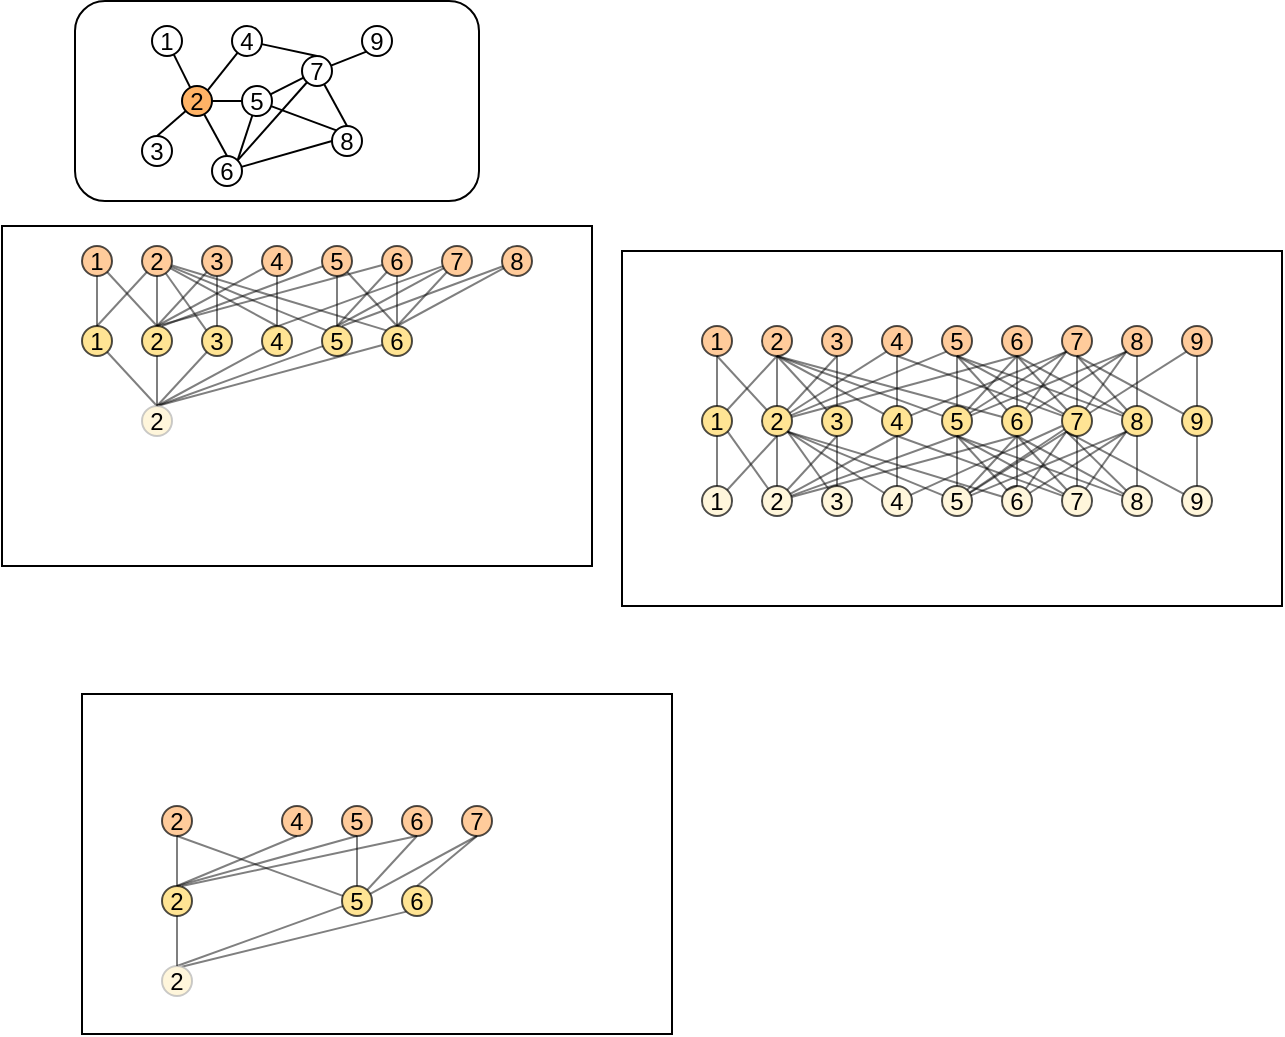 <mxfile version="24.3.1" type="github">
  <diagram name="第 1 页" id="LxelXvVXPiTQqQ4sb4Tv">
    <mxGraphModel dx="638" dy="410" grid="1" gridSize="10" guides="1" tooltips="1" connect="1" arrows="1" fold="1" page="1" pageScale="1" pageWidth="827" pageHeight="1169" math="0" shadow="0">
      <root>
        <mxCell id="0" />
        <mxCell id="1" parent="0" />
        <mxCell id="KuxwwfLe9ZElaLR2S34V-271" value="" style="rounded=0;whiteSpace=wrap;html=1;fontFamily=Helvetica;fontSize=11;fontColor=default;labelBackgroundColor=default;" vertex="1" parent="1">
          <mxGeometry x="70" y="414" width="295" height="170" as="geometry" />
        </mxCell>
        <mxCell id="KuxwwfLe9ZElaLR2S34V-270" value="" style="rounded=0;whiteSpace=wrap;html=1;fontFamily=Helvetica;fontSize=11;fontColor=default;labelBackgroundColor=default;" vertex="1" parent="1">
          <mxGeometry x="340" y="192.5" width="330" height="177.5" as="geometry" />
        </mxCell>
        <mxCell id="KuxwwfLe9ZElaLR2S34V-267" value="" style="rounded=0;whiteSpace=wrap;html=1;fontFamily=Helvetica;fontSize=11;fontColor=default;labelBackgroundColor=default;" vertex="1" parent="1">
          <mxGeometry x="30" y="180" width="295" height="170" as="geometry" />
        </mxCell>
        <mxCell id="KuxwwfLe9ZElaLR2S34V-265" value="" style="rounded=1;whiteSpace=wrap;html=1;fontFamily=Helvetica;fontSize=11;fontColor=default;labelBackgroundColor=default;" vertex="1" parent="1">
          <mxGeometry x="66.5" y="67.5" width="202" height="100" as="geometry" />
        </mxCell>
        <mxCell id="KuxwwfLe9ZElaLR2S34V-13" style="edgeStyle=none;rounded=0;orthogonalLoop=1;jettySize=auto;html=1;entryX=0.5;entryY=0;entryDx=0;entryDy=0;strokeColor=default;align=center;verticalAlign=middle;fontFamily=Helvetica;fontSize=11;fontColor=default;labelBackgroundColor=default;endArrow=none;endFill=0;" edge="1" parent="1" source="KuxwwfLe9ZElaLR2S34V-1" target="KuxwwfLe9ZElaLR2S34V-6">
          <mxGeometry relative="1" as="geometry" />
        </mxCell>
        <mxCell id="KuxwwfLe9ZElaLR2S34V-14" style="edgeStyle=none;rounded=0;orthogonalLoop=1;jettySize=auto;html=1;entryX=0.5;entryY=0;entryDx=0;entryDy=0;strokeColor=default;align=center;verticalAlign=middle;fontFamily=Helvetica;fontSize=11;fontColor=default;labelBackgroundColor=default;endArrow=none;endFill=0;" edge="1" parent="1" source="KuxwwfLe9ZElaLR2S34V-1" target="KuxwwfLe9ZElaLR2S34V-7">
          <mxGeometry relative="1" as="geometry" />
        </mxCell>
        <mxCell id="KuxwwfLe9ZElaLR2S34V-15" style="edgeStyle=none;rounded=0;orthogonalLoop=1;jettySize=auto;html=1;entryX=0;entryY=0.5;entryDx=0;entryDy=0;strokeColor=default;align=center;verticalAlign=middle;fontFamily=Helvetica;fontSize=11;fontColor=default;labelBackgroundColor=default;endArrow=none;endFill=0;" edge="1" parent="1" source="KuxwwfLe9ZElaLR2S34V-1" target="KuxwwfLe9ZElaLR2S34V-4">
          <mxGeometry relative="1" as="geometry" />
        </mxCell>
        <mxCell id="KuxwwfLe9ZElaLR2S34V-1" value="2" style="ellipse;whiteSpace=wrap;html=1;aspect=fixed;fillColor=#FFB366;" vertex="1" parent="1">
          <mxGeometry x="120" y="110" width="15" height="15" as="geometry" />
        </mxCell>
        <mxCell id="KuxwwfLe9ZElaLR2S34V-12" style="edgeStyle=none;rounded=0;orthogonalLoop=1;jettySize=auto;html=1;entryX=1;entryY=0;entryDx=0;entryDy=0;strokeColor=default;align=center;verticalAlign=middle;fontFamily=Helvetica;fontSize=11;fontColor=default;labelBackgroundColor=default;endArrow=none;endFill=0;" edge="1" parent="1" source="KuxwwfLe9ZElaLR2S34V-2" target="KuxwwfLe9ZElaLR2S34V-1">
          <mxGeometry relative="1" as="geometry" />
        </mxCell>
        <mxCell id="KuxwwfLe9ZElaLR2S34V-17" style="edgeStyle=none;rounded=0;orthogonalLoop=1;jettySize=auto;html=1;entryX=0.5;entryY=0;entryDx=0;entryDy=0;strokeColor=default;align=center;verticalAlign=middle;fontFamily=Helvetica;fontSize=11;fontColor=default;labelBackgroundColor=default;endArrow=none;endFill=0;" edge="1" parent="1" source="KuxwwfLe9ZElaLR2S34V-2" target="KuxwwfLe9ZElaLR2S34V-3">
          <mxGeometry relative="1" as="geometry" />
        </mxCell>
        <mxCell id="KuxwwfLe9ZElaLR2S34V-2" value="4" style="ellipse;whiteSpace=wrap;html=1;aspect=fixed;" vertex="1" parent="1">
          <mxGeometry x="145" y="80" width="15" height="15" as="geometry" />
        </mxCell>
        <mxCell id="KuxwwfLe9ZElaLR2S34V-16" style="edgeStyle=none;rounded=0;orthogonalLoop=1;jettySize=auto;html=1;strokeColor=default;align=center;verticalAlign=middle;fontFamily=Helvetica;fontSize=11;fontColor=default;labelBackgroundColor=default;endArrow=none;endFill=0;" edge="1" parent="1" source="KuxwwfLe9ZElaLR2S34V-3" target="KuxwwfLe9ZElaLR2S34V-4">
          <mxGeometry relative="1" as="geometry" />
        </mxCell>
        <mxCell id="KuxwwfLe9ZElaLR2S34V-21" style="edgeStyle=none;rounded=0;orthogonalLoop=1;jettySize=auto;html=1;entryX=0.5;entryY=0;entryDx=0;entryDy=0;strokeColor=default;align=center;verticalAlign=middle;fontFamily=Helvetica;fontSize=11;fontColor=default;labelBackgroundColor=default;endArrow=none;endFill=0;" edge="1" parent="1" source="KuxwwfLe9ZElaLR2S34V-3" target="KuxwwfLe9ZElaLR2S34V-8">
          <mxGeometry relative="1" as="geometry" />
        </mxCell>
        <mxCell id="KuxwwfLe9ZElaLR2S34V-22" style="edgeStyle=none;rounded=0;orthogonalLoop=1;jettySize=auto;html=1;entryX=0;entryY=1;entryDx=0;entryDy=0;strokeColor=default;align=center;verticalAlign=middle;fontFamily=Helvetica;fontSize=11;fontColor=default;labelBackgroundColor=default;endArrow=none;endFill=0;" edge="1" parent="1" source="KuxwwfLe9ZElaLR2S34V-3" target="KuxwwfLe9ZElaLR2S34V-9">
          <mxGeometry relative="1" as="geometry" />
        </mxCell>
        <mxCell id="KuxwwfLe9ZElaLR2S34V-23" style="edgeStyle=none;rounded=0;orthogonalLoop=1;jettySize=auto;html=1;entryX=1;entryY=0;entryDx=0;entryDy=0;strokeColor=default;align=center;verticalAlign=middle;fontFamily=Helvetica;fontSize=11;fontColor=default;labelBackgroundColor=default;endArrow=none;endFill=0;" edge="1" parent="1" source="KuxwwfLe9ZElaLR2S34V-3" target="KuxwwfLe9ZElaLR2S34V-7">
          <mxGeometry relative="1" as="geometry" />
        </mxCell>
        <mxCell id="KuxwwfLe9ZElaLR2S34V-3" value="7" style="ellipse;whiteSpace=wrap;html=1;aspect=fixed;" vertex="1" parent="1">
          <mxGeometry x="180" y="95" width="15" height="15" as="geometry" />
        </mxCell>
        <mxCell id="KuxwwfLe9ZElaLR2S34V-18" style="edgeStyle=none;rounded=0;orthogonalLoop=1;jettySize=auto;html=1;entryX=1;entryY=0;entryDx=0;entryDy=0;strokeColor=default;align=center;verticalAlign=middle;fontFamily=Helvetica;fontSize=11;fontColor=default;labelBackgroundColor=default;endArrow=none;endFill=0;" edge="1" parent="1" source="KuxwwfLe9ZElaLR2S34V-4" target="KuxwwfLe9ZElaLR2S34V-7">
          <mxGeometry relative="1" as="geometry" />
        </mxCell>
        <mxCell id="KuxwwfLe9ZElaLR2S34V-20" style="edgeStyle=none;rounded=0;orthogonalLoop=1;jettySize=auto;html=1;entryX=0;entryY=0;entryDx=0;entryDy=0;strokeColor=default;align=center;verticalAlign=middle;fontFamily=Helvetica;fontSize=11;fontColor=default;labelBackgroundColor=default;endArrow=none;endFill=0;" edge="1" parent="1" source="KuxwwfLe9ZElaLR2S34V-4" target="KuxwwfLe9ZElaLR2S34V-8">
          <mxGeometry relative="1" as="geometry" />
        </mxCell>
        <mxCell id="KuxwwfLe9ZElaLR2S34V-4" value="5" style="ellipse;whiteSpace=wrap;html=1;aspect=fixed;" vertex="1" parent="1">
          <mxGeometry x="150" y="110" width="15" height="15" as="geometry" />
        </mxCell>
        <mxCell id="KuxwwfLe9ZElaLR2S34V-11" style="edgeStyle=none;rounded=0;orthogonalLoop=1;jettySize=auto;html=1;strokeColor=default;align=center;verticalAlign=middle;fontFamily=Helvetica;fontSize=11;fontColor=default;labelBackgroundColor=default;endArrow=none;endFill=0;" edge="1" parent="1" source="KuxwwfLe9ZElaLR2S34V-5" target="KuxwwfLe9ZElaLR2S34V-1">
          <mxGeometry relative="1" as="geometry" />
        </mxCell>
        <mxCell id="KuxwwfLe9ZElaLR2S34V-5" value="1" style="ellipse;whiteSpace=wrap;html=1;aspect=fixed;" vertex="1" parent="1">
          <mxGeometry x="105" y="80" width="15" height="15" as="geometry" />
        </mxCell>
        <mxCell id="KuxwwfLe9ZElaLR2S34V-6" value="3" style="ellipse;whiteSpace=wrap;html=1;aspect=fixed;" vertex="1" parent="1">
          <mxGeometry x="100" y="135" width="15" height="15" as="geometry" />
        </mxCell>
        <mxCell id="KuxwwfLe9ZElaLR2S34V-19" style="edgeStyle=none;rounded=0;orthogonalLoop=1;jettySize=auto;html=1;entryX=0;entryY=0.5;entryDx=0;entryDy=0;strokeColor=default;align=center;verticalAlign=middle;fontFamily=Helvetica;fontSize=11;fontColor=default;labelBackgroundColor=default;endArrow=none;endFill=0;" edge="1" parent="1" source="KuxwwfLe9ZElaLR2S34V-7" target="KuxwwfLe9ZElaLR2S34V-8">
          <mxGeometry relative="1" as="geometry" />
        </mxCell>
        <mxCell id="KuxwwfLe9ZElaLR2S34V-7" value="6" style="ellipse;whiteSpace=wrap;html=1;aspect=fixed;" vertex="1" parent="1">
          <mxGeometry x="135" y="145" width="15" height="15" as="geometry" />
        </mxCell>
        <mxCell id="KuxwwfLe9ZElaLR2S34V-8" value="8" style="ellipse;whiteSpace=wrap;html=1;aspect=fixed;" vertex="1" parent="1">
          <mxGeometry x="195" y="130" width="15" height="15" as="geometry" />
        </mxCell>
        <mxCell id="KuxwwfLe9ZElaLR2S34V-9" value="9" style="ellipse;whiteSpace=wrap;html=1;aspect=fixed;" vertex="1" parent="1">
          <mxGeometry x="210" y="80" width="15" height="15" as="geometry" />
        </mxCell>
        <mxCell id="KuxwwfLe9ZElaLR2S34V-45" style="edgeStyle=none;rounded=0;orthogonalLoop=1;jettySize=auto;html=1;entryX=0.5;entryY=0;entryDx=0;entryDy=0;strokeColor=default;align=center;verticalAlign=middle;fontFamily=Helvetica;fontSize=11;fontColor=default;labelBackgroundColor=default;endArrow=none;endFill=0;opacity=50;" edge="1" parent="1" source="KuxwwfLe9ZElaLR2S34V-24" target="KuxwwfLe9ZElaLR2S34V-32">
          <mxGeometry relative="1" as="geometry" />
        </mxCell>
        <mxCell id="KuxwwfLe9ZElaLR2S34V-46" style="edgeStyle=none;rounded=0;orthogonalLoop=1;jettySize=auto;html=1;entryX=0.5;entryY=0;entryDx=0;entryDy=0;strokeColor=default;align=center;verticalAlign=middle;fontFamily=Helvetica;fontSize=11;fontColor=default;labelBackgroundColor=default;endArrow=none;endFill=0;opacity=50;" edge="1" parent="1" source="KuxwwfLe9ZElaLR2S34V-24" target="KuxwwfLe9ZElaLR2S34V-33">
          <mxGeometry relative="1" as="geometry" />
        </mxCell>
        <mxCell id="KuxwwfLe9ZElaLR2S34V-24" value="1" style="ellipse;whiteSpace=wrap;html=1;aspect=fixed;opacity=70;fillColor=#FFB570;" vertex="1" parent="1">
          <mxGeometry x="70" y="190" width="15" height="15" as="geometry" />
        </mxCell>
        <mxCell id="KuxwwfLe9ZElaLR2S34V-47" style="edgeStyle=none;rounded=0;orthogonalLoop=1;jettySize=auto;html=1;entryX=0.5;entryY=0;entryDx=0;entryDy=0;strokeColor=default;align=center;verticalAlign=middle;fontFamily=Helvetica;fontSize=11;fontColor=default;labelBackgroundColor=default;endArrow=none;endFill=0;opacity=50;" edge="1" parent="1" source="KuxwwfLe9ZElaLR2S34V-25" target="KuxwwfLe9ZElaLR2S34V-32">
          <mxGeometry relative="1" as="geometry" />
        </mxCell>
        <mxCell id="KuxwwfLe9ZElaLR2S34V-48" style="edgeStyle=none;rounded=0;orthogonalLoop=1;jettySize=auto;html=1;entryX=0.5;entryY=0;entryDx=0;entryDy=0;strokeColor=default;align=center;verticalAlign=middle;fontFamily=Helvetica;fontSize=11;fontColor=default;labelBackgroundColor=default;endArrow=none;endFill=0;opacity=50;" edge="1" parent="1" source="KuxwwfLe9ZElaLR2S34V-25" target="KuxwwfLe9ZElaLR2S34V-33">
          <mxGeometry relative="1" as="geometry" />
        </mxCell>
        <mxCell id="KuxwwfLe9ZElaLR2S34V-49" style="edgeStyle=none;rounded=0;orthogonalLoop=1;jettySize=auto;html=1;entryX=0;entryY=0;entryDx=0;entryDy=0;strokeColor=default;align=center;verticalAlign=middle;fontFamily=Helvetica;fontSize=11;fontColor=default;labelBackgroundColor=default;endArrow=none;endFill=0;opacity=50;" edge="1" parent="1" source="KuxwwfLe9ZElaLR2S34V-25" target="KuxwwfLe9ZElaLR2S34V-34">
          <mxGeometry relative="1" as="geometry" />
        </mxCell>
        <mxCell id="KuxwwfLe9ZElaLR2S34V-50" style="edgeStyle=none;rounded=0;orthogonalLoop=1;jettySize=auto;html=1;entryX=0.5;entryY=0;entryDx=0;entryDy=0;strokeColor=default;align=center;verticalAlign=middle;fontFamily=Helvetica;fontSize=11;fontColor=default;labelBackgroundColor=default;endArrow=none;endFill=0;opacity=50;" edge="1" parent="1" source="KuxwwfLe9ZElaLR2S34V-25" target="KuxwwfLe9ZElaLR2S34V-35">
          <mxGeometry relative="1" as="geometry" />
        </mxCell>
        <mxCell id="KuxwwfLe9ZElaLR2S34V-51" style="edgeStyle=none;rounded=0;orthogonalLoop=1;jettySize=auto;html=1;entryX=0;entryY=0;entryDx=0;entryDy=0;strokeColor=default;align=center;verticalAlign=middle;fontFamily=Helvetica;fontSize=11;fontColor=default;labelBackgroundColor=default;endArrow=none;endFill=0;opacity=50;" edge="1" parent="1" source="KuxwwfLe9ZElaLR2S34V-25" target="KuxwwfLe9ZElaLR2S34V-36">
          <mxGeometry relative="1" as="geometry" />
        </mxCell>
        <mxCell id="KuxwwfLe9ZElaLR2S34V-52" style="edgeStyle=none;rounded=0;orthogonalLoop=1;jettySize=auto;html=1;entryX=0;entryY=0;entryDx=0;entryDy=0;strokeColor=default;align=center;verticalAlign=middle;fontFamily=Helvetica;fontSize=11;fontColor=default;labelBackgroundColor=default;endArrow=none;endFill=0;opacity=50;" edge="1" parent="1" source="KuxwwfLe9ZElaLR2S34V-25" target="KuxwwfLe9ZElaLR2S34V-37">
          <mxGeometry relative="1" as="geometry" />
        </mxCell>
        <mxCell id="KuxwwfLe9ZElaLR2S34V-25" value="2" style="ellipse;whiteSpace=wrap;html=1;aspect=fixed;opacity=70;fillColor=#FFB570;" vertex="1" parent="1">
          <mxGeometry x="100" y="190" width="15" height="15" as="geometry" />
        </mxCell>
        <mxCell id="KuxwwfLe9ZElaLR2S34V-53" style="edgeStyle=none;rounded=0;orthogonalLoop=1;jettySize=auto;html=1;entryX=0.5;entryY=0;entryDx=0;entryDy=0;strokeColor=default;align=center;verticalAlign=middle;fontFamily=Helvetica;fontSize=11;fontColor=default;labelBackgroundColor=default;endArrow=none;endFill=0;opacity=50;" edge="1" parent="1" source="KuxwwfLe9ZElaLR2S34V-26" target="KuxwwfLe9ZElaLR2S34V-33">
          <mxGeometry relative="1" as="geometry" />
        </mxCell>
        <mxCell id="KuxwwfLe9ZElaLR2S34V-54" style="edgeStyle=none;rounded=0;orthogonalLoop=1;jettySize=auto;html=1;strokeColor=default;align=center;verticalAlign=middle;fontFamily=Helvetica;fontSize=11;fontColor=default;labelBackgroundColor=default;endArrow=none;endFill=0;opacity=50;" edge="1" parent="1" source="KuxwwfLe9ZElaLR2S34V-26" target="KuxwwfLe9ZElaLR2S34V-34">
          <mxGeometry relative="1" as="geometry" />
        </mxCell>
        <mxCell id="KuxwwfLe9ZElaLR2S34V-26" value="3" style="ellipse;whiteSpace=wrap;html=1;aspect=fixed;opacity=70;fillColor=#FFB570;" vertex="1" parent="1">
          <mxGeometry x="130" y="190" width="15" height="15" as="geometry" />
        </mxCell>
        <mxCell id="KuxwwfLe9ZElaLR2S34V-55" style="edgeStyle=none;rounded=0;orthogonalLoop=1;jettySize=auto;html=1;entryX=0.5;entryY=0;entryDx=0;entryDy=0;strokeColor=default;align=center;verticalAlign=middle;fontFamily=Helvetica;fontSize=11;fontColor=default;labelBackgroundColor=default;endArrow=none;endFill=0;opacity=50;" edge="1" parent="1" source="KuxwwfLe9ZElaLR2S34V-27" target="KuxwwfLe9ZElaLR2S34V-33">
          <mxGeometry relative="1" as="geometry" />
        </mxCell>
        <mxCell id="KuxwwfLe9ZElaLR2S34V-56" style="edgeStyle=none;rounded=0;orthogonalLoop=1;jettySize=auto;html=1;entryX=0.5;entryY=0;entryDx=0;entryDy=0;strokeColor=default;align=center;verticalAlign=middle;fontFamily=Helvetica;fontSize=11;fontColor=default;labelBackgroundColor=default;endArrow=none;endFill=0;opacity=50;" edge="1" parent="1" source="KuxwwfLe9ZElaLR2S34V-27" target="KuxwwfLe9ZElaLR2S34V-35">
          <mxGeometry relative="1" as="geometry" />
        </mxCell>
        <mxCell id="KuxwwfLe9ZElaLR2S34V-27" value="4" style="ellipse;whiteSpace=wrap;html=1;aspect=fixed;opacity=70;fillColor=#FFB570;" vertex="1" parent="1">
          <mxGeometry x="160" y="190" width="15" height="15" as="geometry" />
        </mxCell>
        <mxCell id="KuxwwfLe9ZElaLR2S34V-57" style="edgeStyle=none;rounded=0;orthogonalLoop=1;jettySize=auto;html=1;strokeColor=default;align=center;verticalAlign=middle;fontFamily=Helvetica;fontSize=11;fontColor=default;labelBackgroundColor=default;endArrow=none;endFill=0;opacity=50;" edge="1" parent="1" source="KuxwwfLe9ZElaLR2S34V-28">
          <mxGeometry relative="1" as="geometry">
            <mxPoint x="110" y="230" as="targetPoint" />
          </mxGeometry>
        </mxCell>
        <mxCell id="KuxwwfLe9ZElaLR2S34V-58" style="edgeStyle=none;rounded=0;orthogonalLoop=1;jettySize=auto;html=1;strokeColor=default;align=center;verticalAlign=middle;fontFamily=Helvetica;fontSize=11;fontColor=default;labelBackgroundColor=default;endArrow=none;endFill=0;opacity=50;" edge="1" parent="1" source="KuxwwfLe9ZElaLR2S34V-28" target="KuxwwfLe9ZElaLR2S34V-36">
          <mxGeometry relative="1" as="geometry" />
        </mxCell>
        <mxCell id="KuxwwfLe9ZElaLR2S34V-59" style="edgeStyle=none;rounded=0;orthogonalLoop=1;jettySize=auto;html=1;entryX=0.5;entryY=0;entryDx=0;entryDy=0;strokeColor=default;align=center;verticalAlign=middle;fontFamily=Helvetica;fontSize=11;fontColor=default;labelBackgroundColor=default;endArrow=none;endFill=0;opacity=50;" edge="1" parent="1" source="KuxwwfLe9ZElaLR2S34V-28" target="KuxwwfLe9ZElaLR2S34V-37">
          <mxGeometry relative="1" as="geometry" />
        </mxCell>
        <mxCell id="KuxwwfLe9ZElaLR2S34V-28" value="5" style="ellipse;whiteSpace=wrap;html=1;aspect=fixed;opacity=70;fillColor=#FFB570;" vertex="1" parent="1">
          <mxGeometry x="190" y="190" width="15" height="15" as="geometry" />
        </mxCell>
        <mxCell id="KuxwwfLe9ZElaLR2S34V-60" style="edgeStyle=none;rounded=0;orthogonalLoop=1;jettySize=auto;html=1;entryX=0.5;entryY=0;entryDx=0;entryDy=0;strokeColor=default;align=center;verticalAlign=middle;fontFamily=Helvetica;fontSize=11;fontColor=default;labelBackgroundColor=default;endArrow=none;endFill=0;opacity=50;" edge="1" parent="1" source="KuxwwfLe9ZElaLR2S34V-29" target="KuxwwfLe9ZElaLR2S34V-33">
          <mxGeometry relative="1" as="geometry" />
        </mxCell>
        <mxCell id="KuxwwfLe9ZElaLR2S34V-61" style="edgeStyle=none;rounded=0;orthogonalLoop=1;jettySize=auto;html=1;entryX=0.5;entryY=0;entryDx=0;entryDy=0;strokeColor=default;align=center;verticalAlign=middle;fontFamily=Helvetica;fontSize=11;fontColor=default;labelBackgroundColor=default;endArrow=none;endFill=0;opacity=50;" edge="1" parent="1" source="KuxwwfLe9ZElaLR2S34V-29" target="KuxwwfLe9ZElaLR2S34V-36">
          <mxGeometry relative="1" as="geometry" />
        </mxCell>
        <mxCell id="KuxwwfLe9ZElaLR2S34V-62" style="edgeStyle=none;rounded=0;orthogonalLoop=1;jettySize=auto;html=1;entryX=0.5;entryY=0;entryDx=0;entryDy=0;strokeColor=default;align=center;verticalAlign=middle;fontFamily=Helvetica;fontSize=11;fontColor=default;labelBackgroundColor=default;endArrow=none;endFill=0;opacity=50;" edge="1" parent="1" source="KuxwwfLe9ZElaLR2S34V-29" target="KuxwwfLe9ZElaLR2S34V-37">
          <mxGeometry relative="1" as="geometry" />
        </mxCell>
        <mxCell id="KuxwwfLe9ZElaLR2S34V-29" value="6" style="ellipse;whiteSpace=wrap;html=1;aspect=fixed;opacity=70;fillColor=#FFB570;" vertex="1" parent="1">
          <mxGeometry x="220" y="190" width="15" height="15" as="geometry" />
        </mxCell>
        <mxCell id="KuxwwfLe9ZElaLR2S34V-63" style="edgeStyle=none;rounded=0;orthogonalLoop=1;jettySize=auto;html=1;entryX=0;entryY=0;entryDx=0;entryDy=0;strokeColor=default;align=center;verticalAlign=middle;fontFamily=Helvetica;fontSize=11;fontColor=default;labelBackgroundColor=default;endArrow=none;endFill=0;opacity=50;" edge="1" parent="1" source="KuxwwfLe9ZElaLR2S34V-30" target="KuxwwfLe9ZElaLR2S34V-35">
          <mxGeometry relative="1" as="geometry" />
        </mxCell>
        <mxCell id="KuxwwfLe9ZElaLR2S34V-64" style="edgeStyle=none;rounded=0;orthogonalLoop=1;jettySize=auto;html=1;entryX=0.5;entryY=0;entryDx=0;entryDy=0;strokeColor=default;align=center;verticalAlign=middle;fontFamily=Helvetica;fontSize=11;fontColor=default;labelBackgroundColor=default;endArrow=none;endFill=0;opacity=50;" edge="1" parent="1" source="KuxwwfLe9ZElaLR2S34V-30" target="KuxwwfLe9ZElaLR2S34V-36">
          <mxGeometry relative="1" as="geometry" />
        </mxCell>
        <mxCell id="KuxwwfLe9ZElaLR2S34V-65" style="edgeStyle=none;rounded=0;orthogonalLoop=1;jettySize=auto;html=1;entryX=0.5;entryY=0;entryDx=0;entryDy=0;strokeColor=default;align=center;verticalAlign=middle;fontFamily=Helvetica;fontSize=11;fontColor=default;labelBackgroundColor=default;endArrow=none;endFill=0;opacity=50;" edge="1" parent="1" source="KuxwwfLe9ZElaLR2S34V-30" target="KuxwwfLe9ZElaLR2S34V-37">
          <mxGeometry relative="1" as="geometry" />
        </mxCell>
        <mxCell id="KuxwwfLe9ZElaLR2S34V-30" value="7" style="ellipse;whiteSpace=wrap;html=1;aspect=fixed;opacity=70;fillColor=#FFB570;" vertex="1" parent="1">
          <mxGeometry x="250" y="190" width="15" height="15" as="geometry" />
        </mxCell>
        <mxCell id="KuxwwfLe9ZElaLR2S34V-66" style="edgeStyle=none;rounded=0;orthogonalLoop=1;jettySize=auto;html=1;strokeColor=default;align=center;verticalAlign=middle;fontFamily=Helvetica;fontSize=11;fontColor=default;labelBackgroundColor=default;endArrow=none;endFill=0;opacity=50;" edge="1" parent="1" source="KuxwwfLe9ZElaLR2S34V-31">
          <mxGeometry relative="1" as="geometry">
            <mxPoint x="200" y="230" as="targetPoint" />
          </mxGeometry>
        </mxCell>
        <mxCell id="KuxwwfLe9ZElaLR2S34V-67" style="edgeStyle=none;rounded=0;orthogonalLoop=1;jettySize=auto;html=1;entryX=0.5;entryY=0;entryDx=0;entryDy=0;strokeColor=default;align=center;verticalAlign=middle;fontFamily=Helvetica;fontSize=11;fontColor=default;labelBackgroundColor=default;endArrow=none;endFill=0;opacity=50;" edge="1" parent="1" source="KuxwwfLe9ZElaLR2S34V-31" target="KuxwwfLe9ZElaLR2S34V-37">
          <mxGeometry relative="1" as="geometry" />
        </mxCell>
        <mxCell id="KuxwwfLe9ZElaLR2S34V-31" value="8" style="ellipse;whiteSpace=wrap;html=1;aspect=fixed;opacity=70;fillColor=#FFB570;" vertex="1" parent="1">
          <mxGeometry x="280" y="190" width="15" height="15" as="geometry" />
        </mxCell>
        <mxCell id="KuxwwfLe9ZElaLR2S34V-39" style="edgeStyle=none;rounded=0;orthogonalLoop=1;jettySize=auto;html=1;entryX=0.5;entryY=0;entryDx=0;entryDy=0;strokeColor=default;align=center;verticalAlign=middle;fontFamily=Helvetica;fontSize=11;fontColor=default;labelBackgroundColor=default;endArrow=none;endFill=0;opacity=50;" edge="1" parent="1" source="KuxwwfLe9ZElaLR2S34V-32" target="KuxwwfLe9ZElaLR2S34V-38">
          <mxGeometry relative="1" as="geometry" />
        </mxCell>
        <mxCell id="KuxwwfLe9ZElaLR2S34V-32" value="1" style="ellipse;whiteSpace=wrap;html=1;aspect=fixed;opacity=70;fillColor=#FFD966;" vertex="1" parent="1">
          <mxGeometry x="70" y="230" width="15" height="15" as="geometry" />
        </mxCell>
        <mxCell id="KuxwwfLe9ZElaLR2S34V-33" value="2" style="ellipse;whiteSpace=wrap;html=1;aspect=fixed;opacity=70;fillColor=#FFD966;" vertex="1" parent="1">
          <mxGeometry x="100" y="230" width="15" height="15" as="geometry" />
        </mxCell>
        <mxCell id="KuxwwfLe9ZElaLR2S34V-41" style="edgeStyle=none;rounded=0;orthogonalLoop=1;jettySize=auto;html=1;entryX=0.5;entryY=0;entryDx=0;entryDy=0;strokeColor=default;align=center;verticalAlign=middle;fontFamily=Helvetica;fontSize=11;fontColor=default;labelBackgroundColor=default;endArrow=none;endFill=0;opacity=50;" edge="1" parent="1" source="KuxwwfLe9ZElaLR2S34V-34" target="KuxwwfLe9ZElaLR2S34V-38">
          <mxGeometry relative="1" as="geometry" />
        </mxCell>
        <mxCell id="KuxwwfLe9ZElaLR2S34V-34" value="3" style="ellipse;whiteSpace=wrap;html=1;aspect=fixed;opacity=70;fillColor=#FFD966;" vertex="1" parent="1">
          <mxGeometry x="130" y="230" width="15" height="15" as="geometry" />
        </mxCell>
        <mxCell id="KuxwwfLe9ZElaLR2S34V-42" style="edgeStyle=none;rounded=0;orthogonalLoop=1;jettySize=auto;html=1;entryX=0.5;entryY=0;entryDx=0;entryDy=0;strokeColor=default;align=center;verticalAlign=middle;fontFamily=Helvetica;fontSize=11;fontColor=default;labelBackgroundColor=default;endArrow=none;endFill=0;opacity=50;" edge="1" parent="1" source="KuxwwfLe9ZElaLR2S34V-35" target="KuxwwfLe9ZElaLR2S34V-38">
          <mxGeometry relative="1" as="geometry" />
        </mxCell>
        <mxCell id="KuxwwfLe9ZElaLR2S34V-35" value="4" style="ellipse;whiteSpace=wrap;html=1;aspect=fixed;opacity=70;fillColor=#FFD966;" vertex="1" parent="1">
          <mxGeometry x="160" y="230" width="15" height="15" as="geometry" />
        </mxCell>
        <mxCell id="KuxwwfLe9ZElaLR2S34V-43" style="edgeStyle=none;rounded=0;orthogonalLoop=1;jettySize=auto;html=1;entryX=0.5;entryY=0;entryDx=0;entryDy=0;strokeColor=default;align=center;verticalAlign=middle;fontFamily=Helvetica;fontSize=11;fontColor=default;labelBackgroundColor=default;endArrow=none;endFill=0;opacity=50;" edge="1" parent="1" source="KuxwwfLe9ZElaLR2S34V-36" target="KuxwwfLe9ZElaLR2S34V-38">
          <mxGeometry relative="1" as="geometry" />
        </mxCell>
        <mxCell id="KuxwwfLe9ZElaLR2S34V-36" value="5" style="ellipse;whiteSpace=wrap;html=1;aspect=fixed;opacity=70;fillColor=#FFD966;" vertex="1" parent="1">
          <mxGeometry x="190" y="230" width="15" height="15" as="geometry" />
        </mxCell>
        <mxCell id="KuxwwfLe9ZElaLR2S34V-44" style="edgeStyle=none;rounded=0;orthogonalLoop=1;jettySize=auto;html=1;entryX=0.5;entryY=0;entryDx=0;entryDy=0;strokeColor=default;align=center;verticalAlign=middle;fontFamily=Helvetica;fontSize=11;fontColor=default;labelBackgroundColor=default;endArrow=none;endFill=0;opacity=50;" edge="1" parent="1" source="KuxwwfLe9ZElaLR2S34V-37" target="KuxwwfLe9ZElaLR2S34V-38">
          <mxGeometry relative="1" as="geometry" />
        </mxCell>
        <mxCell id="KuxwwfLe9ZElaLR2S34V-37" value="6" style="ellipse;whiteSpace=wrap;html=1;aspect=fixed;opacity=70;fillColor=#FFD966;" vertex="1" parent="1">
          <mxGeometry x="220" y="230" width="15" height="15" as="geometry" />
        </mxCell>
        <mxCell id="KuxwwfLe9ZElaLR2S34V-38" value="2" style="ellipse;whiteSpace=wrap;html=1;aspect=fixed;opacity=70;strokeColor=#B3B3B3;fillColor=#FFF2CC;" vertex="1" parent="1">
          <mxGeometry x="100" y="270" width="15" height="15" as="geometry" />
        </mxCell>
        <mxCell id="KuxwwfLe9ZElaLR2S34V-40" style="edgeStyle=none;rounded=0;orthogonalLoop=1;jettySize=auto;html=1;entryX=0.5;entryY=0;entryDx=0;entryDy=0;strokeColor=default;align=center;verticalAlign=middle;fontFamily=Helvetica;fontSize=11;fontColor=default;labelBackgroundColor=default;endArrow=none;endFill=0;opacity=50;" edge="1" parent="1" source="KuxwwfLe9ZElaLR2S34V-33" target="KuxwwfLe9ZElaLR2S34V-38">
          <mxGeometry relative="1" as="geometry" />
        </mxCell>
        <mxCell id="KuxwwfLe9ZElaLR2S34V-129" style="edgeStyle=none;rounded=0;orthogonalLoop=1;jettySize=auto;html=1;entryX=0.5;entryY=0;entryDx=0;entryDy=0;strokeColor=default;align=center;verticalAlign=middle;fontFamily=Helvetica;fontSize=11;fontColor=default;labelBackgroundColor=default;endArrow=none;endFill=0;opacity=50;" edge="1" parent="1" source="KuxwwfLe9ZElaLR2S34V-70" target="KuxwwfLe9ZElaLR2S34V-100">
          <mxGeometry relative="1" as="geometry" />
        </mxCell>
        <mxCell id="KuxwwfLe9ZElaLR2S34V-70" value="1" style="ellipse;whiteSpace=wrap;html=1;aspect=fixed;opacity=70;fillColor=#FFB570;" vertex="1" parent="1">
          <mxGeometry x="380" y="230" width="15" height="15" as="geometry" />
        </mxCell>
        <mxCell id="KuxwwfLe9ZElaLR2S34V-77" value="2" style="ellipse;whiteSpace=wrap;html=1;aspect=fixed;opacity=70;fillColor=#FFB570;" vertex="1" parent="1">
          <mxGeometry x="410" y="230" width="15" height="15" as="geometry" />
        </mxCell>
        <mxCell id="KuxwwfLe9ZElaLR2S34V-80" value="3" style="ellipse;whiteSpace=wrap;html=1;aspect=fixed;opacity=70;fillColor=#FFB570;" vertex="1" parent="1">
          <mxGeometry x="440" y="230" width="15" height="15" as="geometry" />
        </mxCell>
        <mxCell id="KuxwwfLe9ZElaLR2S34V-83" value="4" style="ellipse;whiteSpace=wrap;html=1;aspect=fixed;opacity=70;fillColor=#FFB570;" vertex="1" parent="1">
          <mxGeometry x="470" y="230" width="15" height="15" as="geometry" />
        </mxCell>
        <mxCell id="KuxwwfLe9ZElaLR2S34V-87" value="5" style="ellipse;whiteSpace=wrap;html=1;aspect=fixed;opacity=70;fillColor=#FFB570;" vertex="1" parent="1">
          <mxGeometry x="500" y="230" width="15" height="15" as="geometry" />
        </mxCell>
        <mxCell id="KuxwwfLe9ZElaLR2S34V-91" value="6" style="ellipse;whiteSpace=wrap;html=1;aspect=fixed;opacity=70;fillColor=#FFB570;" vertex="1" parent="1">
          <mxGeometry x="530" y="230" width="15" height="15" as="geometry" />
        </mxCell>
        <mxCell id="KuxwwfLe9ZElaLR2S34V-95" value="7" style="ellipse;whiteSpace=wrap;html=1;aspect=fixed;opacity=70;fillColor=#FFB570;" vertex="1" parent="1">
          <mxGeometry x="560" y="230" width="15" height="15" as="geometry" />
        </mxCell>
        <mxCell id="KuxwwfLe9ZElaLR2S34V-98" value="8" style="ellipse;whiteSpace=wrap;html=1;aspect=fixed;opacity=70;fillColor=#FFB570;" vertex="1" parent="1">
          <mxGeometry x="590" y="230" width="15" height="15" as="geometry" />
        </mxCell>
        <mxCell id="KuxwwfLe9ZElaLR2S34V-169" style="edgeStyle=none;rounded=0;orthogonalLoop=1;jettySize=auto;html=1;entryX=0.5;entryY=1;entryDx=0;entryDy=0;opacity=50;strokeColor=default;align=center;verticalAlign=middle;fontFamily=Helvetica;fontSize=11;fontColor=default;labelBackgroundColor=default;endArrow=none;endFill=0;" edge="1" parent="1" source="KuxwwfLe9ZElaLR2S34V-100" target="KuxwwfLe9ZElaLR2S34V-77">
          <mxGeometry relative="1" as="geometry" />
        </mxCell>
        <mxCell id="KuxwwfLe9ZElaLR2S34V-100" value="1" style="ellipse;whiteSpace=wrap;html=1;aspect=fixed;opacity=70;fillColor=#FFD966;" vertex="1" parent="1">
          <mxGeometry x="380" y="270" width="15" height="15" as="geometry" />
        </mxCell>
        <mxCell id="KuxwwfLe9ZElaLR2S34V-170" style="edgeStyle=none;rounded=0;orthogonalLoop=1;jettySize=auto;html=1;entryX=0.5;entryY=1;entryDx=0;entryDy=0;opacity=50;strokeColor=default;align=center;verticalAlign=middle;fontFamily=Helvetica;fontSize=11;fontColor=default;labelBackgroundColor=default;endArrow=none;endFill=0;" edge="1" parent="1" source="KuxwwfLe9ZElaLR2S34V-101" target="KuxwwfLe9ZElaLR2S34V-70">
          <mxGeometry relative="1" as="geometry" />
        </mxCell>
        <mxCell id="KuxwwfLe9ZElaLR2S34V-171" style="edgeStyle=none;rounded=0;orthogonalLoop=1;jettySize=auto;html=1;entryX=0.5;entryY=1;entryDx=0;entryDy=0;opacity=50;strokeColor=default;align=center;verticalAlign=middle;fontFamily=Helvetica;fontSize=11;fontColor=default;labelBackgroundColor=default;endArrow=none;endFill=0;" edge="1" parent="1" source="KuxwwfLe9ZElaLR2S34V-101" target="KuxwwfLe9ZElaLR2S34V-77">
          <mxGeometry relative="1" as="geometry" />
        </mxCell>
        <mxCell id="KuxwwfLe9ZElaLR2S34V-172" style="edgeStyle=none;rounded=0;orthogonalLoop=1;jettySize=auto;html=1;entryX=0.5;entryY=1;entryDx=0;entryDy=0;opacity=50;strokeColor=default;align=center;verticalAlign=middle;fontFamily=Helvetica;fontSize=11;fontColor=default;labelBackgroundColor=default;endArrow=none;endFill=0;" edge="1" parent="1" source="KuxwwfLe9ZElaLR2S34V-101" target="KuxwwfLe9ZElaLR2S34V-80">
          <mxGeometry relative="1" as="geometry" />
        </mxCell>
        <mxCell id="KuxwwfLe9ZElaLR2S34V-173" style="edgeStyle=none;rounded=0;orthogonalLoop=1;jettySize=auto;html=1;entryX=0;entryY=1;entryDx=0;entryDy=0;opacity=50;strokeColor=default;align=center;verticalAlign=middle;fontFamily=Helvetica;fontSize=11;fontColor=default;labelBackgroundColor=default;endArrow=none;endFill=0;" edge="1" parent="1" source="KuxwwfLe9ZElaLR2S34V-101" target="KuxwwfLe9ZElaLR2S34V-83">
          <mxGeometry relative="1" as="geometry" />
        </mxCell>
        <mxCell id="KuxwwfLe9ZElaLR2S34V-174" style="edgeStyle=none;rounded=0;orthogonalLoop=1;jettySize=auto;html=1;entryX=0;entryY=1;entryDx=0;entryDy=0;opacity=50;strokeColor=default;align=center;verticalAlign=middle;fontFamily=Helvetica;fontSize=11;fontColor=default;labelBackgroundColor=default;endArrow=none;endFill=0;" edge="1" parent="1" source="KuxwwfLe9ZElaLR2S34V-101" target="KuxwwfLe9ZElaLR2S34V-87">
          <mxGeometry relative="1" as="geometry" />
        </mxCell>
        <mxCell id="KuxwwfLe9ZElaLR2S34V-175" style="edgeStyle=none;rounded=0;orthogonalLoop=1;jettySize=auto;html=1;entryX=0.5;entryY=1;entryDx=0;entryDy=0;opacity=50;strokeColor=default;align=center;verticalAlign=middle;fontFamily=Helvetica;fontSize=11;fontColor=default;labelBackgroundColor=default;endArrow=none;endFill=0;" edge="1" parent="1" source="KuxwwfLe9ZElaLR2S34V-101" target="KuxwwfLe9ZElaLR2S34V-91">
          <mxGeometry relative="1" as="geometry" />
        </mxCell>
        <mxCell id="KuxwwfLe9ZElaLR2S34V-101" value="2" style="ellipse;whiteSpace=wrap;html=1;aspect=fixed;opacity=70;fillColor=#FFD966;" vertex="1" parent="1">
          <mxGeometry x="410" y="270" width="15" height="15" as="geometry" />
        </mxCell>
        <mxCell id="KuxwwfLe9ZElaLR2S34V-177" style="edgeStyle=none;rounded=0;orthogonalLoop=1;jettySize=auto;html=1;entryX=0.5;entryY=1;entryDx=0;entryDy=0;opacity=50;strokeColor=default;align=center;verticalAlign=middle;fontFamily=Helvetica;fontSize=11;fontColor=default;labelBackgroundColor=default;endArrow=none;endFill=0;" edge="1" parent="1" source="KuxwwfLe9ZElaLR2S34V-103" target="KuxwwfLe9ZElaLR2S34V-77">
          <mxGeometry relative="1" as="geometry" />
        </mxCell>
        <mxCell id="KuxwwfLe9ZElaLR2S34V-178" style="edgeStyle=none;rounded=0;orthogonalLoop=1;jettySize=auto;html=1;opacity=50;strokeColor=default;align=center;verticalAlign=middle;fontFamily=Helvetica;fontSize=11;fontColor=default;labelBackgroundColor=default;endArrow=none;endFill=0;" edge="1" parent="1" source="KuxwwfLe9ZElaLR2S34V-103" target="KuxwwfLe9ZElaLR2S34V-80">
          <mxGeometry relative="1" as="geometry" />
        </mxCell>
        <mxCell id="KuxwwfLe9ZElaLR2S34V-103" value="3" style="ellipse;whiteSpace=wrap;html=1;aspect=fixed;opacity=70;fillColor=#FFD966;" vertex="1" parent="1">
          <mxGeometry x="440" y="270" width="15" height="15" as="geometry" />
        </mxCell>
        <mxCell id="KuxwwfLe9ZElaLR2S34V-179" style="edgeStyle=none;rounded=0;orthogonalLoop=1;jettySize=auto;html=1;entryX=0.5;entryY=1;entryDx=0;entryDy=0;opacity=50;strokeColor=default;align=center;verticalAlign=middle;fontFamily=Helvetica;fontSize=11;fontColor=default;labelBackgroundColor=default;endArrow=none;endFill=0;" edge="1" parent="1" source="KuxwwfLe9ZElaLR2S34V-105" target="KuxwwfLe9ZElaLR2S34V-83">
          <mxGeometry relative="1" as="geometry" />
        </mxCell>
        <mxCell id="KuxwwfLe9ZElaLR2S34V-180" style="edgeStyle=none;rounded=0;orthogonalLoop=1;jettySize=auto;html=1;entryX=0.5;entryY=1;entryDx=0;entryDy=0;opacity=50;strokeColor=default;align=center;verticalAlign=middle;fontFamily=Helvetica;fontSize=11;fontColor=default;labelBackgroundColor=default;endArrow=none;endFill=0;" edge="1" parent="1" source="KuxwwfLe9ZElaLR2S34V-105" target="KuxwwfLe9ZElaLR2S34V-77">
          <mxGeometry relative="1" as="geometry" />
        </mxCell>
        <mxCell id="KuxwwfLe9ZElaLR2S34V-181" style="edgeStyle=none;rounded=0;orthogonalLoop=1;jettySize=auto;html=1;entryX=0;entryY=1;entryDx=0;entryDy=0;opacity=50;strokeColor=default;align=center;verticalAlign=middle;fontFamily=Helvetica;fontSize=11;fontColor=default;labelBackgroundColor=default;endArrow=none;endFill=0;" edge="1" parent="1" source="KuxwwfLe9ZElaLR2S34V-105" target="KuxwwfLe9ZElaLR2S34V-95">
          <mxGeometry relative="1" as="geometry" />
        </mxCell>
        <mxCell id="KuxwwfLe9ZElaLR2S34V-105" value="4" style="ellipse;whiteSpace=wrap;html=1;aspect=fixed;opacity=70;fillColor=#FFD966;" vertex="1" parent="1">
          <mxGeometry x="470" y="270" width="15" height="15" as="geometry" />
        </mxCell>
        <mxCell id="KuxwwfLe9ZElaLR2S34V-182" style="edgeStyle=none;rounded=0;orthogonalLoop=1;jettySize=auto;html=1;entryX=0.5;entryY=1;entryDx=0;entryDy=0;opacity=50;strokeColor=default;align=center;verticalAlign=middle;fontFamily=Helvetica;fontSize=11;fontColor=default;labelBackgroundColor=default;endArrow=none;endFill=0;" edge="1" parent="1" source="KuxwwfLe9ZElaLR2S34V-107" target="KuxwwfLe9ZElaLR2S34V-77">
          <mxGeometry relative="1" as="geometry" />
        </mxCell>
        <mxCell id="KuxwwfLe9ZElaLR2S34V-183" style="edgeStyle=none;rounded=0;orthogonalLoop=1;jettySize=auto;html=1;entryX=0.5;entryY=1;entryDx=0;entryDy=0;opacity=50;strokeColor=default;align=center;verticalAlign=middle;fontFamily=Helvetica;fontSize=11;fontColor=default;labelBackgroundColor=default;endArrow=none;endFill=0;" edge="1" parent="1" source="KuxwwfLe9ZElaLR2S34V-107" target="KuxwwfLe9ZElaLR2S34V-91">
          <mxGeometry relative="1" as="geometry" />
        </mxCell>
        <mxCell id="KuxwwfLe9ZElaLR2S34V-184" style="edgeStyle=none;rounded=0;orthogonalLoop=1;jettySize=auto;html=1;entryX=0;entryY=1;entryDx=0;entryDy=0;opacity=50;strokeColor=default;align=center;verticalAlign=middle;fontFamily=Helvetica;fontSize=11;fontColor=default;labelBackgroundColor=default;endArrow=none;endFill=0;" edge="1" parent="1" source="KuxwwfLe9ZElaLR2S34V-107" target="KuxwwfLe9ZElaLR2S34V-95">
          <mxGeometry relative="1" as="geometry" />
        </mxCell>
        <mxCell id="KuxwwfLe9ZElaLR2S34V-185" style="edgeStyle=none;rounded=0;orthogonalLoop=1;jettySize=auto;html=1;entryX=0;entryY=1;entryDx=0;entryDy=0;opacity=50;strokeColor=default;align=center;verticalAlign=middle;fontFamily=Helvetica;fontSize=11;fontColor=default;labelBackgroundColor=default;endArrow=none;endFill=0;" edge="1" parent="1" source="KuxwwfLe9ZElaLR2S34V-107" target="KuxwwfLe9ZElaLR2S34V-98">
          <mxGeometry relative="1" as="geometry" />
        </mxCell>
        <mxCell id="KuxwwfLe9ZElaLR2S34V-186" style="edgeStyle=none;rounded=0;orthogonalLoop=1;jettySize=auto;html=1;entryX=0.5;entryY=1;entryDx=0;entryDy=0;opacity=50;strokeColor=default;align=center;verticalAlign=middle;fontFamily=Helvetica;fontSize=11;fontColor=default;labelBackgroundColor=default;endArrow=none;endFill=0;" edge="1" parent="1" source="KuxwwfLe9ZElaLR2S34V-107" target="KuxwwfLe9ZElaLR2S34V-87">
          <mxGeometry relative="1" as="geometry" />
        </mxCell>
        <mxCell id="KuxwwfLe9ZElaLR2S34V-107" value="5" style="ellipse;whiteSpace=wrap;html=1;aspect=fixed;opacity=70;fillColor=#FFD966;" vertex="1" parent="1">
          <mxGeometry x="500" y="270" width="15" height="15" as="geometry" />
        </mxCell>
        <mxCell id="KuxwwfLe9ZElaLR2S34V-187" style="edgeStyle=none;rounded=0;orthogonalLoop=1;jettySize=auto;html=1;entryX=0.5;entryY=1;entryDx=0;entryDy=0;opacity=50;strokeColor=default;align=center;verticalAlign=middle;fontFamily=Helvetica;fontSize=11;fontColor=default;labelBackgroundColor=default;endArrow=none;endFill=0;" edge="1" parent="1" source="KuxwwfLe9ZElaLR2S34V-109" target="KuxwwfLe9ZElaLR2S34V-77">
          <mxGeometry relative="1" as="geometry" />
        </mxCell>
        <mxCell id="KuxwwfLe9ZElaLR2S34V-188" style="edgeStyle=none;rounded=0;orthogonalLoop=1;jettySize=auto;html=1;entryX=0.5;entryY=1;entryDx=0;entryDy=0;opacity=50;strokeColor=default;align=center;verticalAlign=middle;fontFamily=Helvetica;fontSize=11;fontColor=default;labelBackgroundColor=default;endArrow=none;endFill=0;" edge="1" parent="1" source="KuxwwfLe9ZElaLR2S34V-109" target="KuxwwfLe9ZElaLR2S34V-87">
          <mxGeometry relative="1" as="geometry" />
        </mxCell>
        <mxCell id="KuxwwfLe9ZElaLR2S34V-189" style="edgeStyle=none;rounded=0;orthogonalLoop=1;jettySize=auto;html=1;entryX=0.5;entryY=1;entryDx=0;entryDy=0;opacity=50;strokeColor=default;align=center;verticalAlign=middle;fontFamily=Helvetica;fontSize=11;fontColor=default;labelBackgroundColor=default;endArrow=none;endFill=0;" edge="1" parent="1" source="KuxwwfLe9ZElaLR2S34V-109" target="KuxwwfLe9ZElaLR2S34V-91">
          <mxGeometry relative="1" as="geometry" />
        </mxCell>
        <mxCell id="KuxwwfLe9ZElaLR2S34V-190" style="edgeStyle=none;rounded=0;orthogonalLoop=1;jettySize=auto;html=1;entryX=0;entryY=1;entryDx=0;entryDy=0;opacity=50;strokeColor=default;align=center;verticalAlign=middle;fontFamily=Helvetica;fontSize=11;fontColor=default;labelBackgroundColor=default;endArrow=none;endFill=0;" edge="1" parent="1" source="KuxwwfLe9ZElaLR2S34V-109" target="KuxwwfLe9ZElaLR2S34V-95">
          <mxGeometry relative="1" as="geometry" />
        </mxCell>
        <mxCell id="KuxwwfLe9ZElaLR2S34V-192" style="edgeStyle=none;rounded=0;orthogonalLoop=1;jettySize=auto;html=1;entryX=0;entryY=1;entryDx=0;entryDy=0;opacity=50;strokeColor=default;align=center;verticalAlign=middle;fontFamily=Helvetica;fontSize=11;fontColor=default;labelBackgroundColor=default;endArrow=none;endFill=0;" edge="1" parent="1" source="KuxwwfLe9ZElaLR2S34V-109" target="KuxwwfLe9ZElaLR2S34V-98">
          <mxGeometry relative="1" as="geometry" />
        </mxCell>
        <mxCell id="KuxwwfLe9ZElaLR2S34V-109" value="6" style="ellipse;whiteSpace=wrap;html=1;aspect=fixed;opacity=70;fillColor=#FFD966;" vertex="1" parent="1">
          <mxGeometry x="530" y="270" width="15" height="15" as="geometry" />
        </mxCell>
        <mxCell id="KuxwwfLe9ZElaLR2S34V-157" value="" style="edgeStyle=none;rounded=0;orthogonalLoop=1;jettySize=auto;html=1;opacity=50;strokeColor=default;align=center;verticalAlign=middle;fontFamily=Helvetica;fontSize=11;fontColor=default;labelBackgroundColor=default;endArrow=none;endFill=0;" edge="1" parent="1" source="KuxwwfLe9ZElaLR2S34V-112" target="KuxwwfLe9ZElaLR2S34V-122">
          <mxGeometry relative="1" as="geometry" />
        </mxCell>
        <mxCell id="KuxwwfLe9ZElaLR2S34V-193" style="edgeStyle=none;rounded=0;orthogonalLoop=1;jettySize=auto;html=1;entryX=0.5;entryY=1;entryDx=0;entryDy=0;opacity=50;strokeColor=default;align=center;verticalAlign=middle;fontFamily=Helvetica;fontSize=11;fontColor=default;labelBackgroundColor=default;endArrow=none;endFill=0;" edge="1" parent="1" source="KuxwwfLe9ZElaLR2S34V-112" target="KuxwwfLe9ZElaLR2S34V-83">
          <mxGeometry relative="1" as="geometry" />
        </mxCell>
        <mxCell id="KuxwwfLe9ZElaLR2S34V-194" style="edgeStyle=none;rounded=0;orthogonalLoop=1;jettySize=auto;html=1;entryX=0.5;entryY=1;entryDx=0;entryDy=0;opacity=50;strokeColor=default;align=center;verticalAlign=middle;fontFamily=Helvetica;fontSize=11;fontColor=default;labelBackgroundColor=default;endArrow=none;endFill=0;" edge="1" parent="1" source="KuxwwfLe9ZElaLR2S34V-112" target="KuxwwfLe9ZElaLR2S34V-87">
          <mxGeometry relative="1" as="geometry" />
        </mxCell>
        <mxCell id="KuxwwfLe9ZElaLR2S34V-195" style="edgeStyle=none;rounded=0;orthogonalLoop=1;jettySize=auto;html=1;entryX=0.5;entryY=1;entryDx=0;entryDy=0;opacity=50;strokeColor=default;align=center;verticalAlign=middle;fontFamily=Helvetica;fontSize=11;fontColor=default;labelBackgroundColor=default;endArrow=none;endFill=0;" edge="1" parent="1" source="KuxwwfLe9ZElaLR2S34V-112" target="KuxwwfLe9ZElaLR2S34V-91">
          <mxGeometry relative="1" as="geometry" />
        </mxCell>
        <mxCell id="KuxwwfLe9ZElaLR2S34V-196" style="edgeStyle=none;rounded=0;orthogonalLoop=1;jettySize=auto;html=1;entryX=0.5;entryY=1;entryDx=0;entryDy=0;opacity=50;strokeColor=default;align=center;verticalAlign=middle;fontFamily=Helvetica;fontSize=11;fontColor=default;labelBackgroundColor=default;endArrow=none;endFill=0;" edge="1" parent="1" source="KuxwwfLe9ZElaLR2S34V-112" target="KuxwwfLe9ZElaLR2S34V-95">
          <mxGeometry relative="1" as="geometry" />
        </mxCell>
        <mxCell id="KuxwwfLe9ZElaLR2S34V-197" style="edgeStyle=none;rounded=0;orthogonalLoop=1;jettySize=auto;html=1;entryX=0;entryY=1;entryDx=0;entryDy=0;opacity=50;strokeColor=default;align=center;verticalAlign=middle;fontFamily=Helvetica;fontSize=11;fontColor=default;labelBackgroundColor=default;endArrow=none;endFill=0;" edge="1" parent="1" source="KuxwwfLe9ZElaLR2S34V-112" target="KuxwwfLe9ZElaLR2S34V-98">
          <mxGeometry relative="1" as="geometry" />
        </mxCell>
        <mxCell id="KuxwwfLe9ZElaLR2S34V-198" style="edgeStyle=none;rounded=0;orthogonalLoop=1;jettySize=auto;html=1;entryX=0;entryY=1;entryDx=0;entryDy=0;opacity=50;strokeColor=default;align=center;verticalAlign=middle;fontFamily=Helvetica;fontSize=11;fontColor=default;labelBackgroundColor=default;endArrow=none;endFill=0;" edge="1" parent="1" source="KuxwwfLe9ZElaLR2S34V-112" target="KuxwwfLe9ZElaLR2S34V-115">
          <mxGeometry relative="1" as="geometry" />
        </mxCell>
        <mxCell id="KuxwwfLe9ZElaLR2S34V-112" value="7" style="ellipse;whiteSpace=wrap;html=1;aspect=fixed;opacity=70;fillColor=#FFD966;" vertex="1" parent="1">
          <mxGeometry x="560" y="270" width="15" height="15" as="geometry" />
        </mxCell>
        <mxCell id="KuxwwfLe9ZElaLR2S34V-199" style="edgeStyle=none;rounded=0;orthogonalLoop=1;jettySize=auto;html=1;entryX=0.5;entryY=1;entryDx=0;entryDy=0;opacity=50;strokeColor=default;align=center;verticalAlign=middle;fontFamily=Helvetica;fontSize=11;fontColor=default;labelBackgroundColor=default;endArrow=none;endFill=0;" edge="1" parent="1" source="KuxwwfLe9ZElaLR2S34V-113" target="KuxwwfLe9ZElaLR2S34V-87">
          <mxGeometry relative="1" as="geometry" />
        </mxCell>
        <mxCell id="KuxwwfLe9ZElaLR2S34V-200" style="edgeStyle=none;rounded=0;orthogonalLoop=1;jettySize=auto;html=1;entryX=0.5;entryY=1;entryDx=0;entryDy=0;opacity=50;strokeColor=default;align=center;verticalAlign=middle;fontFamily=Helvetica;fontSize=11;fontColor=default;labelBackgroundColor=default;endArrow=none;endFill=0;" edge="1" parent="1" source="KuxwwfLe9ZElaLR2S34V-113" target="KuxwwfLe9ZElaLR2S34V-91">
          <mxGeometry relative="1" as="geometry" />
        </mxCell>
        <mxCell id="KuxwwfLe9ZElaLR2S34V-201" style="edgeStyle=none;rounded=0;orthogonalLoop=1;jettySize=auto;html=1;entryX=0.5;entryY=1;entryDx=0;entryDy=0;opacity=50;strokeColor=default;align=center;verticalAlign=middle;fontFamily=Helvetica;fontSize=11;fontColor=default;labelBackgroundColor=default;endArrow=none;endFill=0;" edge="1" parent="1" source="KuxwwfLe9ZElaLR2S34V-113" target="KuxwwfLe9ZElaLR2S34V-95">
          <mxGeometry relative="1" as="geometry" />
        </mxCell>
        <mxCell id="KuxwwfLe9ZElaLR2S34V-202" style="edgeStyle=none;rounded=0;orthogonalLoop=1;jettySize=auto;html=1;entryX=0.5;entryY=1;entryDx=0;entryDy=0;opacity=50;strokeColor=default;align=center;verticalAlign=middle;fontFamily=Helvetica;fontSize=11;fontColor=default;labelBackgroundColor=default;endArrow=none;endFill=0;" edge="1" parent="1" source="KuxwwfLe9ZElaLR2S34V-113" target="KuxwwfLe9ZElaLR2S34V-98">
          <mxGeometry relative="1" as="geometry" />
        </mxCell>
        <mxCell id="KuxwwfLe9ZElaLR2S34V-113" value="8" style="ellipse;whiteSpace=wrap;html=1;aspect=fixed;opacity=70;fillColor=#FFD966;" vertex="1" parent="1">
          <mxGeometry x="590" y="270" width="15" height="15" as="geometry" />
        </mxCell>
        <mxCell id="KuxwwfLe9ZElaLR2S34V-203" style="edgeStyle=none;rounded=0;orthogonalLoop=1;jettySize=auto;html=1;entryX=0.5;entryY=1;entryDx=0;entryDy=0;opacity=50;strokeColor=default;align=center;verticalAlign=middle;fontFamily=Helvetica;fontSize=11;fontColor=default;labelBackgroundColor=default;endArrow=none;endFill=0;" edge="1" parent="1" source="KuxwwfLe9ZElaLR2S34V-114" target="KuxwwfLe9ZElaLR2S34V-95">
          <mxGeometry relative="1" as="geometry" />
        </mxCell>
        <mxCell id="KuxwwfLe9ZElaLR2S34V-204" style="edgeStyle=none;rounded=0;orthogonalLoop=1;jettySize=auto;html=1;entryX=0.5;entryY=1;entryDx=0;entryDy=0;opacity=50;strokeColor=default;align=center;verticalAlign=middle;fontFamily=Helvetica;fontSize=11;fontColor=default;labelBackgroundColor=default;endArrow=none;endFill=0;" edge="1" parent="1" source="KuxwwfLe9ZElaLR2S34V-114" target="KuxwwfLe9ZElaLR2S34V-115">
          <mxGeometry relative="1" as="geometry" />
        </mxCell>
        <mxCell id="KuxwwfLe9ZElaLR2S34V-114" value="9" style="ellipse;whiteSpace=wrap;html=1;aspect=fixed;opacity=70;fillColor=#FFD966;" vertex="1" parent="1">
          <mxGeometry x="620" y="270" width="15" height="15" as="geometry" />
        </mxCell>
        <mxCell id="KuxwwfLe9ZElaLR2S34V-115" value="9" style="ellipse;whiteSpace=wrap;html=1;aspect=fixed;opacity=70;fillColor=#FFB570;" vertex="1" parent="1">
          <mxGeometry x="620" y="230" width="15" height="15" as="geometry" />
        </mxCell>
        <mxCell id="KuxwwfLe9ZElaLR2S34V-132" style="edgeStyle=none;rounded=0;orthogonalLoop=1;jettySize=auto;html=1;entryX=0.5;entryY=1;entryDx=0;entryDy=0;opacity=50;strokeColor=default;align=center;verticalAlign=middle;fontFamily=Helvetica;fontSize=11;fontColor=default;labelBackgroundColor=default;endArrow=none;endFill=0;" edge="1" parent="1" source="KuxwwfLe9ZElaLR2S34V-118" target="KuxwwfLe9ZElaLR2S34V-100">
          <mxGeometry relative="1" as="geometry" />
        </mxCell>
        <mxCell id="KuxwwfLe9ZElaLR2S34V-133" style="edgeStyle=none;rounded=0;orthogonalLoop=1;jettySize=auto;html=1;entryX=0.5;entryY=1;entryDx=0;entryDy=0;opacity=50;strokeColor=default;align=center;verticalAlign=middle;fontFamily=Helvetica;fontSize=11;fontColor=default;labelBackgroundColor=default;endArrow=none;endFill=0;" edge="1" parent="1" source="KuxwwfLe9ZElaLR2S34V-118" target="KuxwwfLe9ZElaLR2S34V-101">
          <mxGeometry relative="1" as="geometry" />
        </mxCell>
        <mxCell id="KuxwwfLe9ZElaLR2S34V-118" value="1" style="ellipse;whiteSpace=wrap;html=1;aspect=fixed;opacity=70;fillColor=#FFF2CC;" vertex="1" parent="1">
          <mxGeometry x="380" y="310" width="15" height="15" as="geometry" />
        </mxCell>
        <mxCell id="KuxwwfLe9ZElaLR2S34V-134" style="edgeStyle=none;rounded=0;orthogonalLoop=1;jettySize=auto;html=1;entryX=1;entryY=1;entryDx=0;entryDy=0;opacity=50;strokeColor=default;align=center;verticalAlign=middle;fontFamily=Helvetica;fontSize=11;fontColor=default;labelBackgroundColor=default;endArrow=none;endFill=0;" edge="1" parent="1" source="KuxwwfLe9ZElaLR2S34V-119" target="KuxwwfLe9ZElaLR2S34V-100">
          <mxGeometry relative="1" as="geometry" />
        </mxCell>
        <mxCell id="KuxwwfLe9ZElaLR2S34V-135" style="edgeStyle=none;rounded=0;orthogonalLoop=1;jettySize=auto;html=1;entryX=0.5;entryY=1;entryDx=0;entryDy=0;opacity=50;strokeColor=default;align=center;verticalAlign=middle;fontFamily=Helvetica;fontSize=11;fontColor=default;labelBackgroundColor=default;endArrow=none;endFill=0;" edge="1" parent="1" source="KuxwwfLe9ZElaLR2S34V-119" target="KuxwwfLe9ZElaLR2S34V-101">
          <mxGeometry relative="1" as="geometry" />
        </mxCell>
        <mxCell id="KuxwwfLe9ZElaLR2S34V-136" style="edgeStyle=none;rounded=0;orthogonalLoop=1;jettySize=auto;html=1;entryX=0.5;entryY=1;entryDx=0;entryDy=0;opacity=50;strokeColor=default;align=center;verticalAlign=middle;fontFamily=Helvetica;fontSize=11;fontColor=default;labelBackgroundColor=default;endArrow=none;endFill=0;" edge="1" parent="1" source="KuxwwfLe9ZElaLR2S34V-119" target="KuxwwfLe9ZElaLR2S34V-103">
          <mxGeometry relative="1" as="geometry" />
        </mxCell>
        <mxCell id="KuxwwfLe9ZElaLR2S34V-137" style="edgeStyle=none;rounded=0;orthogonalLoop=1;jettySize=auto;html=1;entryX=0.5;entryY=1;entryDx=0;entryDy=0;opacity=50;strokeColor=default;align=center;verticalAlign=middle;fontFamily=Helvetica;fontSize=11;fontColor=default;labelBackgroundColor=default;endArrow=none;endFill=0;" edge="1" parent="1" source="KuxwwfLe9ZElaLR2S34V-119" target="KuxwwfLe9ZElaLR2S34V-105">
          <mxGeometry relative="1" as="geometry" />
        </mxCell>
        <mxCell id="KuxwwfLe9ZElaLR2S34V-138" style="edgeStyle=none;rounded=0;orthogonalLoop=1;jettySize=auto;html=1;entryX=0.5;entryY=1;entryDx=0;entryDy=0;opacity=50;strokeColor=default;align=center;verticalAlign=middle;fontFamily=Helvetica;fontSize=11;fontColor=default;labelBackgroundColor=default;endArrow=none;endFill=0;" edge="1" parent="1" source="KuxwwfLe9ZElaLR2S34V-119" target="KuxwwfLe9ZElaLR2S34V-107">
          <mxGeometry relative="1" as="geometry" />
        </mxCell>
        <mxCell id="KuxwwfLe9ZElaLR2S34V-139" style="edgeStyle=none;rounded=0;orthogonalLoop=1;jettySize=auto;html=1;entryX=0.5;entryY=1;entryDx=0;entryDy=0;opacity=50;strokeColor=default;align=center;verticalAlign=middle;fontFamily=Helvetica;fontSize=11;fontColor=default;labelBackgroundColor=default;endArrow=none;endFill=0;" edge="1" parent="1" source="KuxwwfLe9ZElaLR2S34V-119" target="KuxwwfLe9ZElaLR2S34V-109">
          <mxGeometry relative="1" as="geometry" />
        </mxCell>
        <mxCell id="KuxwwfLe9ZElaLR2S34V-119" value="2" style="ellipse;whiteSpace=wrap;html=1;aspect=fixed;opacity=70;fillColor=#FFF2CC;" vertex="1" parent="1">
          <mxGeometry x="410" y="310" width="15" height="15" as="geometry" />
        </mxCell>
        <mxCell id="KuxwwfLe9ZElaLR2S34V-140" style="edgeStyle=none;rounded=0;orthogonalLoop=1;jettySize=auto;html=1;entryX=1;entryY=1;entryDx=0;entryDy=0;opacity=50;strokeColor=default;align=center;verticalAlign=middle;fontFamily=Helvetica;fontSize=11;fontColor=default;labelBackgroundColor=default;endArrow=none;endFill=0;" edge="1" parent="1" source="KuxwwfLe9ZElaLR2S34V-120" target="KuxwwfLe9ZElaLR2S34V-101">
          <mxGeometry relative="1" as="geometry" />
        </mxCell>
        <mxCell id="KuxwwfLe9ZElaLR2S34V-141" style="edgeStyle=none;rounded=0;orthogonalLoop=1;jettySize=auto;html=1;entryX=0.5;entryY=1;entryDx=0;entryDy=0;opacity=50;strokeColor=default;align=center;verticalAlign=middle;fontFamily=Helvetica;fontSize=11;fontColor=default;labelBackgroundColor=default;endArrow=none;endFill=0;" edge="1" parent="1" source="KuxwwfLe9ZElaLR2S34V-120" target="KuxwwfLe9ZElaLR2S34V-103">
          <mxGeometry relative="1" as="geometry" />
        </mxCell>
        <mxCell id="KuxwwfLe9ZElaLR2S34V-120" value="3" style="ellipse;whiteSpace=wrap;html=1;aspect=fixed;opacity=70;fillColor=#FFF2CC;" vertex="1" parent="1">
          <mxGeometry x="440" y="310" width="15" height="15" as="geometry" />
        </mxCell>
        <mxCell id="KuxwwfLe9ZElaLR2S34V-142" style="edgeStyle=none;rounded=0;orthogonalLoop=1;jettySize=auto;html=1;entryX=1;entryY=1;entryDx=0;entryDy=0;opacity=50;strokeColor=default;align=center;verticalAlign=middle;fontFamily=Helvetica;fontSize=11;fontColor=default;labelBackgroundColor=default;endArrow=none;endFill=0;" edge="1" parent="1" source="KuxwwfLe9ZElaLR2S34V-121" target="KuxwwfLe9ZElaLR2S34V-101">
          <mxGeometry relative="1" as="geometry" />
        </mxCell>
        <mxCell id="KuxwwfLe9ZElaLR2S34V-143" style="edgeStyle=none;rounded=0;orthogonalLoop=1;jettySize=auto;html=1;entryX=0.5;entryY=1;entryDx=0;entryDy=0;opacity=50;strokeColor=default;align=center;verticalAlign=middle;fontFamily=Helvetica;fontSize=11;fontColor=default;labelBackgroundColor=default;endArrow=none;endFill=0;" edge="1" parent="1" source="KuxwwfLe9ZElaLR2S34V-121" target="KuxwwfLe9ZElaLR2S34V-105">
          <mxGeometry relative="1" as="geometry" />
        </mxCell>
        <mxCell id="KuxwwfLe9ZElaLR2S34V-144" style="edgeStyle=none;rounded=0;orthogonalLoop=1;jettySize=auto;html=1;opacity=50;strokeColor=default;align=center;verticalAlign=middle;fontFamily=Helvetica;fontSize=11;fontColor=default;labelBackgroundColor=default;endArrow=none;endFill=0;" edge="1" parent="1" source="KuxwwfLe9ZElaLR2S34V-121">
          <mxGeometry relative="1" as="geometry">
            <mxPoint x="560" y="280" as="targetPoint" />
          </mxGeometry>
        </mxCell>
        <mxCell id="KuxwwfLe9ZElaLR2S34V-121" value="4" style="ellipse;whiteSpace=wrap;html=1;aspect=fixed;opacity=70;fillColor=#FFF2CC;" vertex="1" parent="1">
          <mxGeometry x="470" y="310" width="15" height="15" as="geometry" />
        </mxCell>
        <mxCell id="KuxwwfLe9ZElaLR2S34V-145" style="edgeStyle=none;rounded=0;orthogonalLoop=1;jettySize=auto;html=1;entryX=1;entryY=1;entryDx=0;entryDy=0;opacity=50;strokeColor=default;align=center;verticalAlign=middle;fontFamily=Helvetica;fontSize=11;fontColor=default;labelBackgroundColor=default;endArrow=none;endFill=0;" edge="1" parent="1" source="KuxwwfLe9ZElaLR2S34V-122" target="KuxwwfLe9ZElaLR2S34V-101">
          <mxGeometry relative="1" as="geometry" />
        </mxCell>
        <mxCell id="KuxwwfLe9ZElaLR2S34V-146" style="edgeStyle=none;rounded=0;orthogonalLoop=1;jettySize=auto;html=1;entryX=0.5;entryY=1;entryDx=0;entryDy=0;opacity=50;strokeColor=default;align=center;verticalAlign=middle;fontFamily=Helvetica;fontSize=11;fontColor=default;labelBackgroundColor=default;endArrow=none;endFill=0;" edge="1" parent="1" source="KuxwwfLe9ZElaLR2S34V-122" target="KuxwwfLe9ZElaLR2S34V-107">
          <mxGeometry relative="1" as="geometry" />
        </mxCell>
        <mxCell id="KuxwwfLe9ZElaLR2S34V-147" style="edgeStyle=none;rounded=0;orthogonalLoop=1;jettySize=auto;html=1;entryX=0.5;entryY=1;entryDx=0;entryDy=0;opacity=50;strokeColor=default;align=center;verticalAlign=middle;fontFamily=Helvetica;fontSize=11;fontColor=default;labelBackgroundColor=default;endArrow=none;endFill=0;" edge="1" parent="1" source="KuxwwfLe9ZElaLR2S34V-122" target="KuxwwfLe9ZElaLR2S34V-109">
          <mxGeometry relative="1" as="geometry" />
        </mxCell>
        <mxCell id="KuxwwfLe9ZElaLR2S34V-148" style="edgeStyle=none;rounded=0;orthogonalLoop=1;jettySize=auto;html=1;entryX=0;entryY=1;entryDx=0;entryDy=0;opacity=50;strokeColor=default;align=center;verticalAlign=middle;fontFamily=Helvetica;fontSize=11;fontColor=default;labelBackgroundColor=default;endArrow=none;endFill=0;" edge="1" parent="1" source="KuxwwfLe9ZElaLR2S34V-122" target="KuxwwfLe9ZElaLR2S34V-112">
          <mxGeometry relative="1" as="geometry" />
        </mxCell>
        <mxCell id="KuxwwfLe9ZElaLR2S34V-149" style="edgeStyle=none;rounded=0;orthogonalLoop=1;jettySize=auto;html=1;entryX=0;entryY=1;entryDx=0;entryDy=0;opacity=50;strokeColor=default;align=center;verticalAlign=middle;fontFamily=Helvetica;fontSize=11;fontColor=default;labelBackgroundColor=default;endArrow=none;endFill=0;" edge="1" parent="1" source="KuxwwfLe9ZElaLR2S34V-122" target="KuxwwfLe9ZElaLR2S34V-113">
          <mxGeometry relative="1" as="geometry" />
        </mxCell>
        <mxCell id="KuxwwfLe9ZElaLR2S34V-122" value="5" style="ellipse;whiteSpace=wrap;html=1;aspect=fixed;opacity=70;fillColor=#FFF2CC;" vertex="1" parent="1">
          <mxGeometry x="500" y="310" width="15" height="15" as="geometry" />
        </mxCell>
        <mxCell id="KuxwwfLe9ZElaLR2S34V-151" style="edgeStyle=none;rounded=0;orthogonalLoop=1;jettySize=auto;html=1;entryX=1;entryY=1;entryDx=0;entryDy=0;opacity=50;strokeColor=default;align=center;verticalAlign=middle;fontFamily=Helvetica;fontSize=11;fontColor=default;labelBackgroundColor=default;endArrow=none;endFill=0;" edge="1" parent="1" source="KuxwwfLe9ZElaLR2S34V-123" target="KuxwwfLe9ZElaLR2S34V-101">
          <mxGeometry relative="1" as="geometry" />
        </mxCell>
        <mxCell id="KuxwwfLe9ZElaLR2S34V-152" style="edgeStyle=none;rounded=0;orthogonalLoop=1;jettySize=auto;html=1;entryX=0.5;entryY=1;entryDx=0;entryDy=0;opacity=50;strokeColor=default;align=center;verticalAlign=middle;fontFamily=Helvetica;fontSize=11;fontColor=default;labelBackgroundColor=default;endArrow=none;endFill=0;" edge="1" parent="1" source="KuxwwfLe9ZElaLR2S34V-123" target="KuxwwfLe9ZElaLR2S34V-107">
          <mxGeometry relative="1" as="geometry" />
        </mxCell>
        <mxCell id="KuxwwfLe9ZElaLR2S34V-153" style="edgeStyle=none;rounded=0;orthogonalLoop=1;jettySize=auto;html=1;opacity=50;strokeColor=default;align=center;verticalAlign=middle;fontFamily=Helvetica;fontSize=11;fontColor=default;labelBackgroundColor=default;endArrow=none;endFill=0;entryX=0.5;entryY=1;entryDx=0;entryDy=0;" edge="1" parent="1" source="KuxwwfLe9ZElaLR2S34V-123" target="KuxwwfLe9ZElaLR2S34V-109">
          <mxGeometry relative="1" as="geometry">
            <mxPoint x="538" y="290" as="targetPoint" />
          </mxGeometry>
        </mxCell>
        <mxCell id="KuxwwfLe9ZElaLR2S34V-154" style="edgeStyle=none;rounded=0;orthogonalLoop=1;jettySize=auto;html=1;entryX=0;entryY=1;entryDx=0;entryDy=0;opacity=50;strokeColor=default;align=center;verticalAlign=middle;fontFamily=Helvetica;fontSize=11;fontColor=default;labelBackgroundColor=default;endArrow=none;endFill=0;" edge="1" parent="1" source="KuxwwfLe9ZElaLR2S34V-123" target="KuxwwfLe9ZElaLR2S34V-112">
          <mxGeometry relative="1" as="geometry" />
        </mxCell>
        <mxCell id="KuxwwfLe9ZElaLR2S34V-156" style="edgeStyle=none;rounded=0;orthogonalLoop=1;jettySize=auto;html=1;entryX=0;entryY=1;entryDx=0;entryDy=0;opacity=50;strokeColor=default;align=center;verticalAlign=middle;fontFamily=Helvetica;fontSize=11;fontColor=default;labelBackgroundColor=default;endArrow=none;endFill=0;" edge="1" parent="1" source="KuxwwfLe9ZElaLR2S34V-123" target="KuxwwfLe9ZElaLR2S34V-113">
          <mxGeometry relative="1" as="geometry" />
        </mxCell>
        <mxCell id="KuxwwfLe9ZElaLR2S34V-123" value="6" style="ellipse;whiteSpace=wrap;html=1;aspect=fixed;opacity=70;fillColor=#FFF2CC;" vertex="1" parent="1">
          <mxGeometry x="530" y="310" width="15" height="15" as="geometry" />
        </mxCell>
        <mxCell id="KuxwwfLe9ZElaLR2S34V-158" style="edgeStyle=none;rounded=0;orthogonalLoop=1;jettySize=auto;html=1;entryX=0.5;entryY=1;entryDx=0;entryDy=0;opacity=50;strokeColor=default;align=center;verticalAlign=middle;fontFamily=Helvetica;fontSize=11;fontColor=default;labelBackgroundColor=default;endArrow=none;endFill=0;" edge="1" parent="1" source="KuxwwfLe9ZElaLR2S34V-124" target="KuxwwfLe9ZElaLR2S34V-105">
          <mxGeometry relative="1" as="geometry" />
        </mxCell>
        <mxCell id="KuxwwfLe9ZElaLR2S34V-159" style="edgeStyle=none;rounded=0;orthogonalLoop=1;jettySize=auto;html=1;entryX=0.5;entryY=1;entryDx=0;entryDy=0;opacity=50;strokeColor=default;align=center;verticalAlign=middle;fontFamily=Helvetica;fontSize=11;fontColor=default;labelBackgroundColor=default;endArrow=none;endFill=0;" edge="1" parent="1" source="KuxwwfLe9ZElaLR2S34V-124" target="KuxwwfLe9ZElaLR2S34V-107">
          <mxGeometry relative="1" as="geometry" />
        </mxCell>
        <mxCell id="KuxwwfLe9ZElaLR2S34V-160" style="edgeStyle=none;rounded=0;orthogonalLoop=1;jettySize=auto;html=1;opacity=50;strokeColor=default;align=center;verticalAlign=middle;fontFamily=Helvetica;fontSize=11;fontColor=default;labelBackgroundColor=default;endArrow=none;endFill=0;entryX=0.5;entryY=1;entryDx=0;entryDy=0;" edge="1" parent="1" source="KuxwwfLe9ZElaLR2S34V-124" target="KuxwwfLe9ZElaLR2S34V-109">
          <mxGeometry relative="1" as="geometry">
            <mxPoint x="540" y="290" as="targetPoint" />
          </mxGeometry>
        </mxCell>
        <mxCell id="KuxwwfLe9ZElaLR2S34V-161" style="edgeStyle=none;rounded=0;orthogonalLoop=1;jettySize=auto;html=1;opacity=50;strokeColor=default;align=center;verticalAlign=middle;fontFamily=Helvetica;fontSize=11;fontColor=default;labelBackgroundColor=default;endArrow=none;endFill=0;entryX=0.5;entryY=1;entryDx=0;entryDy=0;" edge="1" parent="1" source="KuxwwfLe9ZElaLR2S34V-124" target="KuxwwfLe9ZElaLR2S34V-112">
          <mxGeometry relative="1" as="geometry">
            <mxPoint x="567.5" y="290" as="targetPoint" />
          </mxGeometry>
        </mxCell>
        <mxCell id="KuxwwfLe9ZElaLR2S34V-162" style="edgeStyle=none;rounded=0;orthogonalLoop=1;jettySize=auto;html=1;entryX=0;entryY=1;entryDx=0;entryDy=0;opacity=50;strokeColor=default;align=center;verticalAlign=middle;fontFamily=Helvetica;fontSize=11;fontColor=default;labelBackgroundColor=default;endArrow=none;endFill=0;" edge="1" parent="1" source="KuxwwfLe9ZElaLR2S34V-124" target="KuxwwfLe9ZElaLR2S34V-113">
          <mxGeometry relative="1" as="geometry" />
        </mxCell>
        <mxCell id="KuxwwfLe9ZElaLR2S34V-124" value="7" style="ellipse;whiteSpace=wrap;html=1;aspect=fixed;opacity=70;fillColor=#FFF2CC;" vertex="1" parent="1">
          <mxGeometry x="560" y="310" width="15" height="15" as="geometry" />
        </mxCell>
        <mxCell id="KuxwwfLe9ZElaLR2S34V-163" style="edgeStyle=none;rounded=0;orthogonalLoop=1;jettySize=auto;html=1;entryX=0.5;entryY=1;entryDx=0;entryDy=0;opacity=50;strokeColor=default;align=center;verticalAlign=middle;fontFamily=Helvetica;fontSize=11;fontColor=default;labelBackgroundColor=default;endArrow=none;endFill=0;" edge="1" parent="1" source="KuxwwfLe9ZElaLR2S34V-125" target="KuxwwfLe9ZElaLR2S34V-107">
          <mxGeometry relative="1" as="geometry" />
        </mxCell>
        <mxCell id="KuxwwfLe9ZElaLR2S34V-164" style="edgeStyle=none;rounded=0;orthogonalLoop=1;jettySize=auto;html=1;opacity=50;strokeColor=default;align=center;verticalAlign=middle;fontFamily=Helvetica;fontSize=11;fontColor=default;labelBackgroundColor=default;endArrow=none;endFill=0;entryX=0.5;entryY=1;entryDx=0;entryDy=0;" edge="1" parent="1" source="KuxwwfLe9ZElaLR2S34V-125" target="KuxwwfLe9ZElaLR2S34V-109">
          <mxGeometry relative="1" as="geometry">
            <mxPoint x="540" y="290" as="targetPoint" />
          </mxGeometry>
        </mxCell>
        <mxCell id="KuxwwfLe9ZElaLR2S34V-165" style="edgeStyle=none;rounded=0;orthogonalLoop=1;jettySize=auto;html=1;opacity=50;strokeColor=default;align=center;verticalAlign=middle;fontFamily=Helvetica;fontSize=11;fontColor=default;labelBackgroundColor=default;endArrow=none;endFill=0;entryX=0;entryY=1;entryDx=0;entryDy=0;" edge="1" parent="1" source="KuxwwfLe9ZElaLR2S34V-125" target="KuxwwfLe9ZElaLR2S34V-112">
          <mxGeometry relative="1" as="geometry">
            <mxPoint x="570" y="290" as="targetPoint" />
          </mxGeometry>
        </mxCell>
        <mxCell id="KuxwwfLe9ZElaLR2S34V-166" style="edgeStyle=none;rounded=0;orthogonalLoop=1;jettySize=auto;html=1;entryX=0.5;entryY=1;entryDx=0;entryDy=0;opacity=50;strokeColor=default;align=center;verticalAlign=middle;fontFamily=Helvetica;fontSize=11;fontColor=default;labelBackgroundColor=default;endArrow=none;endFill=0;" edge="1" parent="1" source="KuxwwfLe9ZElaLR2S34V-125" target="KuxwwfLe9ZElaLR2S34V-113">
          <mxGeometry relative="1" as="geometry" />
        </mxCell>
        <mxCell id="KuxwwfLe9ZElaLR2S34V-125" value="8" style="ellipse;whiteSpace=wrap;html=1;aspect=fixed;opacity=70;fillColor=#FFF2CC;" vertex="1" parent="1">
          <mxGeometry x="590" y="310" width="15" height="15" as="geometry" />
        </mxCell>
        <mxCell id="KuxwwfLe9ZElaLR2S34V-167" style="edgeStyle=none;rounded=0;orthogonalLoop=1;jettySize=auto;html=1;opacity=50;strokeColor=default;align=center;verticalAlign=middle;fontFamily=Helvetica;fontSize=11;fontColor=default;labelBackgroundColor=default;endArrow=none;endFill=0;entryX=0;entryY=1;entryDx=0;entryDy=0;" edge="1" parent="1" source="KuxwwfLe9ZElaLR2S34V-126" target="KuxwwfLe9ZElaLR2S34V-112">
          <mxGeometry relative="1" as="geometry">
            <mxPoint x="600" y="290" as="targetPoint" />
          </mxGeometry>
        </mxCell>
        <mxCell id="KuxwwfLe9ZElaLR2S34V-168" style="edgeStyle=none;rounded=0;orthogonalLoop=1;jettySize=auto;html=1;entryX=0.5;entryY=1;entryDx=0;entryDy=0;opacity=50;strokeColor=default;align=center;verticalAlign=middle;fontFamily=Helvetica;fontSize=11;fontColor=default;labelBackgroundColor=default;endArrow=none;endFill=0;" edge="1" parent="1" source="KuxwwfLe9ZElaLR2S34V-126" target="KuxwwfLe9ZElaLR2S34V-114">
          <mxGeometry relative="1" as="geometry" />
        </mxCell>
        <mxCell id="KuxwwfLe9ZElaLR2S34V-126" value="9" style="ellipse;whiteSpace=wrap;html=1;aspect=fixed;opacity=70;fillColor=#FFF2CC;" vertex="1" parent="1">
          <mxGeometry x="620" y="310" width="15" height="15" as="geometry" />
        </mxCell>
        <mxCell id="KuxwwfLe9ZElaLR2S34V-150" style="edgeStyle=none;rounded=0;orthogonalLoop=1;jettySize=auto;html=1;exitX=0;exitY=0;exitDx=0;exitDy=0;entryX=0.5;entryY=0;entryDx=0;entryDy=0;opacity=50;strokeColor=default;align=center;verticalAlign=middle;fontFamily=Helvetica;fontSize=11;fontColor=default;labelBackgroundColor=default;endArrow=none;endFill=0;" edge="1" parent="1" source="KuxwwfLe9ZElaLR2S34V-123" target="KuxwwfLe9ZElaLR2S34V-123">
          <mxGeometry relative="1" as="geometry" />
        </mxCell>
        <mxCell id="KuxwwfLe9ZElaLR2S34V-216" style="edgeStyle=none;rounded=0;orthogonalLoop=1;jettySize=auto;html=1;entryX=0.5;entryY=0;entryDx=0;entryDy=0;strokeColor=default;align=center;verticalAlign=middle;fontFamily=Helvetica;fontSize=11;fontColor=default;labelBackgroundColor=default;endArrow=none;endFill=0;opacity=50;" edge="1" parent="1" source="KuxwwfLe9ZElaLR2S34V-221" target="KuxwwfLe9ZElaLR2S34V-245">
          <mxGeometry relative="1" as="geometry" />
        </mxCell>
        <mxCell id="KuxwwfLe9ZElaLR2S34V-221" value="2" style="ellipse;whiteSpace=wrap;html=1;aspect=fixed;opacity=70;fillColor=#FFB570;" vertex="1" parent="1">
          <mxGeometry x="110" y="470" width="15" height="15" as="geometry" />
        </mxCell>
        <mxCell id="KuxwwfLe9ZElaLR2S34V-227" value="4" style="ellipse;whiteSpace=wrap;html=1;aspect=fixed;opacity=70;fillColor=#FFB570;" vertex="1" parent="1">
          <mxGeometry x="170" y="470" width="15" height="15" as="geometry" />
        </mxCell>
        <mxCell id="KuxwwfLe9ZElaLR2S34V-231" value="5" style="ellipse;whiteSpace=wrap;html=1;aspect=fixed;opacity=70;fillColor=#FFB570;" vertex="1" parent="1">
          <mxGeometry x="200" y="470" width="15" height="15" as="geometry" />
        </mxCell>
        <mxCell id="KuxwwfLe9ZElaLR2S34V-235" value="6" style="ellipse;whiteSpace=wrap;html=1;aspect=fixed;opacity=70;fillColor=#FFB570;" vertex="1" parent="1">
          <mxGeometry x="230" y="470" width="15" height="15" as="geometry" />
        </mxCell>
        <mxCell id="KuxwwfLe9ZElaLR2S34V-238" style="edgeStyle=none;rounded=0;orthogonalLoop=1;jettySize=auto;html=1;entryX=0.5;entryY=0;entryDx=0;entryDy=0;strokeColor=default;align=center;verticalAlign=middle;fontFamily=Helvetica;fontSize=11;fontColor=default;labelBackgroundColor=default;endArrow=none;endFill=0;opacity=50;exitX=0.5;exitY=1;exitDx=0;exitDy=0;" edge="1" parent="1" source="KuxwwfLe9ZElaLR2S34V-239" target="KuxwwfLe9ZElaLR2S34V-253">
          <mxGeometry relative="1" as="geometry" />
        </mxCell>
        <mxCell id="KuxwwfLe9ZElaLR2S34V-239" value="7" style="ellipse;whiteSpace=wrap;html=1;aspect=fixed;opacity=70;fillColor=#FFB570;" vertex="1" parent="1">
          <mxGeometry x="260" y="470" width="15" height="15" as="geometry" />
        </mxCell>
        <mxCell id="KuxwwfLe9ZElaLR2S34V-258" style="edgeStyle=none;rounded=0;orthogonalLoop=1;jettySize=auto;html=1;entryX=0.5;entryY=1;entryDx=0;entryDy=0;opacity=50;strokeColor=default;align=center;verticalAlign=middle;fontFamily=Helvetica;fontSize=11;fontColor=default;labelBackgroundColor=default;endArrow=none;endFill=0;exitX=0.5;exitY=0;exitDx=0;exitDy=0;" edge="1" parent="1" source="KuxwwfLe9ZElaLR2S34V-245" target="KuxwwfLe9ZElaLR2S34V-227">
          <mxGeometry relative="1" as="geometry" />
        </mxCell>
        <mxCell id="KuxwwfLe9ZElaLR2S34V-259" style="edgeStyle=none;rounded=0;orthogonalLoop=1;jettySize=auto;html=1;entryX=0.5;entryY=1;entryDx=0;entryDy=0;opacity=50;strokeColor=default;align=center;verticalAlign=middle;fontFamily=Helvetica;fontSize=11;fontColor=default;labelBackgroundColor=default;endArrow=none;endFill=0;exitX=0.5;exitY=0;exitDx=0;exitDy=0;" edge="1" parent="1" source="KuxwwfLe9ZElaLR2S34V-245" target="KuxwwfLe9ZElaLR2S34V-231">
          <mxGeometry relative="1" as="geometry" />
        </mxCell>
        <mxCell id="KuxwwfLe9ZElaLR2S34V-260" style="edgeStyle=none;rounded=0;orthogonalLoop=1;jettySize=auto;html=1;entryX=0.5;entryY=1;entryDx=0;entryDy=0;opacity=50;strokeColor=default;align=center;verticalAlign=middle;fontFamily=Helvetica;fontSize=11;fontColor=default;labelBackgroundColor=default;endArrow=none;endFill=0;" edge="1" parent="1" target="KuxwwfLe9ZElaLR2S34V-235">
          <mxGeometry relative="1" as="geometry">
            <mxPoint x="119.997" y="509.998" as="sourcePoint" />
            <mxPoint x="232.75" y="479.43" as="targetPoint" />
          </mxGeometry>
        </mxCell>
        <mxCell id="KuxwwfLe9ZElaLR2S34V-245" value="2" style="ellipse;whiteSpace=wrap;html=1;aspect=fixed;opacity=70;fillColor=#FFD966;" vertex="1" parent="1">
          <mxGeometry x="110" y="510" width="15" height="15" as="geometry" />
        </mxCell>
        <mxCell id="KuxwwfLe9ZElaLR2S34V-250" style="edgeStyle=none;rounded=0;orthogonalLoop=1;jettySize=auto;html=1;entryX=0.5;entryY=0;entryDx=0;entryDy=0;strokeColor=default;align=center;verticalAlign=middle;fontFamily=Helvetica;fontSize=11;fontColor=default;labelBackgroundColor=default;endArrow=none;endFill=0;opacity=50;" edge="1" parent="1" source="KuxwwfLe9ZElaLR2S34V-251" target="KuxwwfLe9ZElaLR2S34V-254">
          <mxGeometry relative="1" as="geometry" />
        </mxCell>
        <mxCell id="KuxwwfLe9ZElaLR2S34V-261" style="edgeStyle=none;rounded=0;orthogonalLoop=1;jettySize=auto;html=1;entryX=0.5;entryY=1;entryDx=0;entryDy=0;opacity=50;strokeColor=default;align=center;verticalAlign=middle;fontFamily=Helvetica;fontSize=11;fontColor=default;labelBackgroundColor=default;endArrow=none;endFill=0;" edge="1" parent="1" source="KuxwwfLe9ZElaLR2S34V-251" target="KuxwwfLe9ZElaLR2S34V-221">
          <mxGeometry relative="1" as="geometry" />
        </mxCell>
        <mxCell id="KuxwwfLe9ZElaLR2S34V-262" style="edgeStyle=none;rounded=0;orthogonalLoop=1;jettySize=auto;html=1;entryX=0.5;entryY=1;entryDx=0;entryDy=0;opacity=50;strokeColor=default;align=center;verticalAlign=middle;fontFamily=Helvetica;fontSize=11;fontColor=default;labelBackgroundColor=default;endArrow=none;endFill=0;" edge="1" parent="1" source="KuxwwfLe9ZElaLR2S34V-251" target="KuxwwfLe9ZElaLR2S34V-231">
          <mxGeometry relative="1" as="geometry" />
        </mxCell>
        <mxCell id="KuxwwfLe9ZElaLR2S34V-263" style="edgeStyle=none;rounded=0;orthogonalLoop=1;jettySize=auto;html=1;entryX=0.5;entryY=1;entryDx=0;entryDy=0;opacity=50;strokeColor=default;align=center;verticalAlign=middle;fontFamily=Helvetica;fontSize=11;fontColor=default;labelBackgroundColor=default;endArrow=none;endFill=0;" edge="1" parent="1" source="KuxwwfLe9ZElaLR2S34V-251" target="KuxwwfLe9ZElaLR2S34V-235">
          <mxGeometry relative="1" as="geometry" />
        </mxCell>
        <mxCell id="KuxwwfLe9ZElaLR2S34V-264" style="edgeStyle=none;rounded=0;orthogonalLoop=1;jettySize=auto;html=1;entryX=0.5;entryY=1;entryDx=0;entryDy=0;opacity=50;strokeColor=default;align=center;verticalAlign=middle;fontFamily=Helvetica;fontSize=11;fontColor=default;labelBackgroundColor=default;endArrow=none;endFill=0;" edge="1" parent="1" source="KuxwwfLe9ZElaLR2S34V-251" target="KuxwwfLe9ZElaLR2S34V-239">
          <mxGeometry relative="1" as="geometry" />
        </mxCell>
        <mxCell id="KuxwwfLe9ZElaLR2S34V-251" value="5" style="ellipse;whiteSpace=wrap;html=1;aspect=fixed;opacity=70;fillColor=#FFD966;" vertex="1" parent="1">
          <mxGeometry x="200" y="510" width="15" height="15" as="geometry" />
        </mxCell>
        <mxCell id="KuxwwfLe9ZElaLR2S34V-253" value="6" style="ellipse;whiteSpace=wrap;html=1;aspect=fixed;opacity=70;fillColor=#FFD966;" vertex="1" parent="1">
          <mxGeometry x="230" y="510" width="15" height="15" as="geometry" />
        </mxCell>
        <mxCell id="KuxwwfLe9ZElaLR2S34V-257" style="edgeStyle=none;rounded=0;orthogonalLoop=1;jettySize=auto;html=1;entryX=0;entryY=1;entryDx=0;entryDy=0;opacity=50;strokeColor=default;align=center;verticalAlign=middle;fontFamily=Helvetica;fontSize=11;fontColor=default;labelBackgroundColor=default;endArrow=none;endFill=0;" edge="1" parent="1" source="KuxwwfLe9ZElaLR2S34V-254" target="KuxwwfLe9ZElaLR2S34V-253">
          <mxGeometry relative="1" as="geometry">
            <Array as="points">
              <mxPoint x="120" y="550" />
            </Array>
          </mxGeometry>
        </mxCell>
        <mxCell id="KuxwwfLe9ZElaLR2S34V-254" value="2" style="ellipse;whiteSpace=wrap;html=1;aspect=fixed;opacity=70;strokeColor=#B3B3B3;fillColor=#FFF2CC;" vertex="1" parent="1">
          <mxGeometry x="110" y="550" width="15" height="15" as="geometry" />
        </mxCell>
        <mxCell id="KuxwwfLe9ZElaLR2S34V-255" style="edgeStyle=none;rounded=0;orthogonalLoop=1;jettySize=auto;html=1;entryX=0.5;entryY=0;entryDx=0;entryDy=0;strokeColor=default;align=center;verticalAlign=middle;fontFamily=Helvetica;fontSize=11;fontColor=default;labelBackgroundColor=default;endArrow=none;endFill=0;opacity=50;" edge="1" parent="1" source="KuxwwfLe9ZElaLR2S34V-245" target="KuxwwfLe9ZElaLR2S34V-254">
          <mxGeometry relative="1" as="geometry" />
        </mxCell>
      </root>
    </mxGraphModel>
  </diagram>
</mxfile>
